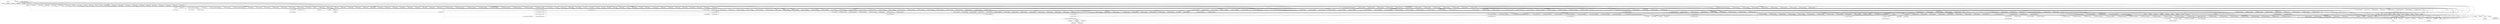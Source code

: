 digraph {
graph [overlap=false]
subgraph cluster_XSLoader {
	label="XSLoader";
	"XSLoader::load";
}
subgraph cluster_PerlIO {
	label="PerlIO";
	"PerlIO::get_layers";
}
subgraph cluster_Test_Stream_ArrayBase {
	label="Test::Stream::ArrayBase";
	"Test::Stream::ArrayBase::BEGIN@6";
	"Test::Stream::ArrayBase::apply_to";
	"Test::Stream::ArrayBase::import";
	"Test::Stream::ArrayBase::BEGIN@3";
	"Test::Stream::ArrayBase::CORE:subst";
	"Test::Stream::ArrayBase::BEGIN@29";
	"Test::Stream::ArrayBase::BEGIN@5";
	"Test::Stream::ArrayBase::BEGIN@7";
	"Test::Stream::ArrayBase::BEGIN@9";
	"Test::Stream::ArrayBase::new";
	"Test::Stream::ArrayBase::BEGIN@2";
}
subgraph cluster_B_CV {
	label="B::CV";
	"B::CV::GV";
	"B::CV::START";
	"B::CV::FILE";
}
subgraph cluster_Test_Stream_Exporter {
	label="Test::Stream::Exporter";
	"Test::Stream::Exporter::export";
	"Test::Stream::Exporter::CORE:subst";
	"Test::Stream::Exporter::BEGIN@17";
	"Test::Stream::Exporter::BEGIN@6";
	"Test::Stream::Exporter::import";
	"Test::Stream::Exporter::BEGIN@5";
	"Test::Stream::Exporter::export_meta";
	"Test::Stream::Exporter::__ANON__[lib/Test/Stream/Exporter.pm:39]";
	"Test::Stream::Exporter::BEGIN@2";
	"Test::Stream::Exporter::default_exports";
	"Test::Stream::Exporter::default_export";
	"Test::Stream::Exporter::export_to";
	"Test::Stream::Exporter::BEGIN@3";
	"Test::Stream::Exporter::exports";
	"Test::Stream::Exporter::cleanup";
	"Test::Stream::Exporter::BEGIN@72";
}
subgraph cluster_Test_More_DeepCheck {
	label="Test::More::DeepCheck";
	"Test::More::DeepCheck::BEGIN@5";
	"Test::More::DeepCheck::is_dne";
	"Test::More::DeepCheck::BEGIN@3";
	"Test::More::DeepCheck::BEGIN@2";
	"Test::More::DeepCheck::init";
}
subgraph cluster_Test_More_Tools {
	label="Test::More::Tools";
	"Test::More::Tools::_cmp_eval";
	"Test::More::Tools::BEGIN@5";
	"Test::More::Tools::BEGIN@12";
	"Test::More::Tools::__ANON__[lib/Test/More/Tools.pm:48]";
	"Test::More::Tools::BEGIN@11";
	"Test::More::Tools::CORE:match";
	"Test::More::Tools::BEGIN@3";
	"Test::More::Tools::BEGIN@2";
	"Test::More::Tools::BEGIN@7";
	"Test::More::Tools::CORE:subst";
	"Test::More::Tools::is_eq";
	"Test::More::Tools::CORE:regcomp";
	"Test::More::Tools::__ANON__[lib/Test/More/Tools.pm:148]";
	"Test::More::Tools::__ANON__[lib/Test/More/Tools.pm:147]";
	"Test::More::Tools::regex_check";
	"Test::More::Tools::cmp_check";
	"Test::More::Tools::BEGIN@145";
}
subgraph cluster_Test_Stream_Threads {
	label="Test::Stream::Threads";
	"Test::Stream::Threads::BEGIN@6";
	"Test::Stream::Threads::BEGIN@23";
	"Test::Stream::Threads::BEGIN@5";
	"Test::Stream::Threads::BEGIN@3";
	"Test::Stream::Threads::BEGIN@2";
}
subgraph cluster_B_COP {
	label="B::COP";
	"B::COP::line";
}
subgraph cluster_Test_Stream_ExitMagic {
	label="Test::Stream::ExitMagic";
	"Test::Stream::ExitMagic::BEGIN@2";
	"Test::Stream::ExitMagic::BEGIN@7";
	"Test::Stream::ExitMagic::do_magic";
	"Test::Stream::ExitMagic::be_helpful_magic";
	"Test::Stream::ExitMagic::init";
	"Test::Stream::ExitMagic::BEGIN@3";
}
subgraph cluster_Test_Stream_ArrayBase_Meta {
	label="Test::Stream::ArrayBase::Meta";
	"Test::Stream::ArrayBase::Meta::BEGIN@3";
	"Test::Stream::ArrayBase::Meta::__ANON__[lib/Test/Stream/ArrayBase/Meta.pm:78]";
	"Test::Stream::ArrayBase::Meta::new";
	"Test::Stream::ArrayBase::Meta::baseclass";
	"Test::Stream::ArrayBase::Meta::_GROW";
	"Test::Stream::ArrayBase::Meta::__ANON__[lib/Test/Stream/ArrayBase/Meta.pm:77]";
	"Test::Stream::ArrayBase::Meta::get";
	"Test::Stream::ArrayBase::Meta::BEGIN@5";
	"Test::Stream::ArrayBase::Meta::BEGIN@106";
	"Test::Stream::ArrayBase::Meta::subclass";
	"Test::Stream::ArrayBase::Meta::BEGIN@2";
	"Test::Stream::ArrayBase::Meta::add_accessors";
	"Test::Stream::ArrayBase::Meta::BEGIN@57";
	"Test::Stream::ArrayBase::Meta::fields";
}
subgraph cluster_Test_Stream_Util {
	label="Test::Stream::Util";
	"Test::Stream::Util::__ANON__[lib/Test/Stream/Util.pm:185]";
	"Test::Stream::Util::BEGIN@3";
	"Test::Stream::Util::BEGIN@7";
	"Test::Stream::Util::is_regex";
	"Test::Stream::Util::unoverload";
	"Test::Stream::Util::unoverload_str";
	"Test::Stream::Util::BEGIN@170";
	"Test::Stream::Util::BEGIN@6";
	"Test::Stream::Util::BEGIN@2";
	"Test::Stream::Util::_local_try";
	"Test::Stream::Util::BEGIN@81";
	"Test::Stream::Util::BEGIN@5";
	"Test::Stream::Util::_local_protect";
}
subgraph cluster_Test_Stream_Event_Finish {
	label="Test::Stream::Event::Finish";
	"Test::Stream::Event::Finish::BEGIN@5";
	"Test::Stream::Event::Finish::BEGIN@3";
	"Test::Stream::Event::Finish::BEGIN@2";
}
subgraph cluster_B_HV {
	label="B::HV";
	"B::HV::NAME";
}
subgraph cluster_Test_Builder {
	label="Test::Builder";
	"Test::Builder::ctx";
	"Test::Builder::todo_output";
	"Test::Builder::BEGIN@262";
	"Test::Builder::BEGIN@15";
	"Test::Builder::BEGIN@12";
	"Test::Builder::BEGIN@13";
	"Test::Builder::BEGIN@943";
	"Test::Builder::BEGIN@20";
	"Test::Builder::BEGIN@3";
	"Test::Builder::BEGIN@22";
	"Test::Builder::new";
	"Test::Builder::reset";
	"Test::Builder::create";
	"Test::Builder::BEGIN@4";
	"Test::Builder::BEGIN@14";
	"Test::Builder::_new_fh";
	"Test::Builder::BEGIN@18";
	"Test::Builder::BEGIN@11";
	"Test::Builder::failure_output";
	"Test::Builder::BEGIN@17";
	"Test::Builder::is_fh";
	"Test::Builder::BEGIN@261";
	"Test::Builder::output";
	"Test::Builder::BEGIN@5";
}
subgraph cluster_Test_Stream_IOSets {
	label="Test::Stream::IOSets";
	"Test::Stream::IOSets::CORE:match";
	"Test::Stream::IOSets::init_encoding";
	"Test::Stream::IOSets::BEGIN@2";
	"Test::Stream::IOSets::CORE:select";
	"Test::Stream::IOSets::__ANON__[lib/Test/Stream/IOSets.pm:76]";
	"Test::Stream::IOSets::_autoflush";
	"Test::Stream::IOSets::init_legacy";
	"Test::Stream::IOSets::BEGIN@5";
	"Test::Stream::IOSets::_copy_io_layers";
	"Test::Stream::IOSets::CORE:binmode";
	"Test::Stream::IOSets::new";
	"Test::Stream::IOSets::CORE:open";
	"Test::Stream::IOSets::BEGIN@3";
	"Test::Stream::IOSets::_apply_layers";
	"Test::Stream::IOSets::reset_legacy";
	"Test::Stream::IOSets::open_handles";
}
subgraph cluster_Test_Stream_Event_Note {
	label="Test::Stream::Event::Note";
	"Test::Stream::Event::Note::BEGIN@2";
	"Test::Stream::Event::Note::to_tap";
	"Test::Stream::Event::Note::init";
	"Test::Stream::Event::Note::CORE:match";
	"Test::Stream::Event::Note::CORE:subst";
	"Test::Stream::Event::Note::BEGIN@5";
	"Test::Stream::Event::Note::BEGIN@3";
	"Test::Stream::Event::Note::BEGIN@10";
}
subgraph cluster_overloading {
	label="overloading";
	"overloading::BEGIN@2";
	"overloading::unimport";
}
subgraph cluster_Test_Stream_Event {
	label="Test::Stream::Event";
	"Test::Stream::Event::BEGIN@6";
	"Test::Stream::Event::import";
	"Test::Stream::Event::BEGIN@3";
	"Test::Stream::Event::init";
	"Test::Stream::Event::BEGIN@8";
	"Test::Stream::Event::BEGIN@5";
	"Test::Stream::Event::encoding";
	"Test::Stream::Event::BEGIN@2";
}
subgraph cluster_re {
	label="re";
	"re::is_regexp";
}
subgraph cluster_Exporter {
	label="Exporter";
	"Exporter::CORE:subst";
	"Exporter::CORE:match";
	"Exporter::import";
}
subgraph cluster_vars {
	label="vars";
	"vars::BEGIN@7";
	"vars::BEGIN@3";
	"vars::import";
	"vars::CORE:match";
	"vars::BEGIN@8";
}
subgraph cluster_strict {
	label="strict";
	"strict::CORE:regcomp";
	"strict::import";
	"strict::unimport";
	"strict::bits";
	"strict::CORE:match";
}
subgraph cluster_Test_Stream_Event_Subtest {
	label="Test::Stream::Event::Subtest";
	"Test::Stream::Event::Subtest::init";
	"Test::Stream::Event::Subtest::to_tap";
	"Test::Stream::Event::Subtest::BEGIN@5";
	"Test::Stream::Event::Subtest::BEGIN@6";
	"Test::Stream::Event::Subtest::BEGIN@2";
	"Test::Stream::Event::Subtest::BEGIN@7";
	"Test::Stream::Event::Subtest::BEGIN@9";
	"Test::Stream::Event::Subtest::BEGIN@3";
}
subgraph cluster_Test_Stream_Event_Diag {
	label="Test::Stream::Event::Diag";
	"Test::Stream::Event::Diag::BEGIN@3";
	"Test::Stream::Event::Diag::BEGIN@2";
	"Test::Stream::Event::Diag::BEGIN@5";
	"Test::Stream::Event::Diag::BEGIN@12";
	"Test::Stream::Event::Diag::BEGIN@10";
	"Test::Stream::Event::Diag::BEGIN@11";
}
subgraph cluster_Test_More {
	label="Test::More";
	"Test::More::BEGIN@4";
	"Test::More::_skip";
	"Test::More::ok";
	"Test::More::done_testing";
	"Test::More::BEGIN@225";
	"Test::More::BEGIN@121";
	"Test::More::like";
	"Test::More::BEGIN@21";
	"Test::More::BEGIN@12";
	"Test::More::BEGIN@16";
	"Test::More::skip";
	"Test::More::BEGIN@23";
	"Test::More::BEGIN@53";
	"Test::More::BEGIN@11";
	"Test::More::is_deeply";
	"Test::More::CORE:match";
	"Test::More::import";
	"Test::More::BEGIN@5";
	"Test::More::BEGIN@15";
	"Test::More::BEGIN@260";
	"Test::More::BEGIN@13";
	"Test::More::BEGIN@19";
	"Test::More::is";
	"Test::More::BEGIN@18";
	"Test::More::BEGIN@10";
	"Test::More::BEGIN@3";
	"Test::More::import_extra";
}
subgraph cluster_Test_Stream_ExitMagic_Context {
	label="Test::Stream::ExitMagic::Context";
	"Test::Stream::ExitMagic::Context::BEGIN@3";
	"Test::Stream::ExitMagic::Context::init";
	"Test::Stream::ExitMagic::Context::snapshot";
	"Test::Stream::ExitMagic::Context::BEGIN@2";
	"Test::Stream::ExitMagic::Context::BEGIN@5";
}
subgraph cluster_Test_Stream_Event_Bail {
	label="Test::Stream::Event::Bail";
	"Test::Stream::Event::Bail::BEGIN@2";
	"Test::Stream::Event::Bail::BEGIN@3";
	"Test::Stream::Event::Bail::BEGIN@5";
}
subgraph cluster_Config {
	label="Config";
	"Config::BEGIN@9";
	"Config::import";
	"Config::BEGIN@10";
	"Config::FETCH";
	"Config::BEGIN@11";
	"Config::BEGIN@47";
	"Config::TIEHASH";
}
subgraph cluster_List_Util {
	label="List::Util";
	"List::Util::BEGIN@9";
	"List::Util::BEGIN@30";
}
subgraph cluster_Test_Stream_Event_Plan {
	label="Test::Stream::Event::Plan";
	"Test::Stream::Event::Plan::BEGIN@5";
	"Test::Stream::Event::Plan::to_tap";
	"Test::Stream::Event::Plan::BEGIN@2";
	"Test::Stream::Event::Plan::BEGIN@10";
	"Test::Stream::Event::Plan::BEGIN@3";
	"Test::Stream::Event::Plan::init";
}
subgraph cluster_warnings {
	label="warnings";
	"warnings::register_categories";
	"warnings::unimport";
	"warnings::CORE:match";
	"warnings::import";
	"warnings::_mkMask";
	"warnings::CORE:regcomp";
}
subgraph cluster_Test_Stream_Meta {
	label="Test::Stream::Meta";
	"Test::Stream::Meta::init_tester";
	"Test::Stream::Meta::BEGIN@6";
	"Test::Stream::Meta::BEGIN@3";
	"Test::Stream::Meta::BEGIN@2";
	"Test::Stream::Meta::BEGIN@14";
	"Test::Stream::Meta::is_tester";
	"Test::Stream::Meta::BEGIN@12";
	"Test::Stream::Meta::BEGIN@8";
	"Test::Stream::Meta::BEGIN@5";
}
subgraph cluster_warnings_register {
	label="warnings::register";
	"warnings::register::import";
}
subgraph cluster_UNIVERSAL {
	label="UNIVERSAL";
	"UNIVERSAL::VERSION";
	"UNIVERSAL::isa";
	"UNIVERSAL::can";
}
subgraph cluster_B_GV {
	label="B::GV";
	"B::GV::NAME";
	"B::GV::STASH";
}
subgraph cluster_version {
	label="version";
	"version::(bool";
	"version::(cmp";
}
subgraph cluster_B {
	label="B";
	"B::BEGIN@17";
	"B::BEGIN@254";
	"B::BEGIN@9";
	"B::svref_2object";
}
subgraph cluster_overload {
	label="overload";
	"overload::BEGIN@83";
	"overload::BEGIN@144";
	"overload::BEGIN@114";
}
subgraph cluster_Test_Stream_Carp {
	label="Test::Stream::Carp";
	"Test::Stream::Carp::BEGIN@3";
	"Test::Stream::Carp::BEGIN@2";
	"Test::Stream::Carp::BEGIN@5";
}
subgraph cluster_Test_Stream_PackageUtil {
	label="Test::Stream::PackageUtil";
	"Test::Stream::PackageUtil::BEGIN@46";
	"Test::Stream::PackageUtil::import";
	"Test::Stream::PackageUtil::package_purge_sym";
	"Test::Stream::PackageUtil::CORE:match";
	"Test::Stream::PackageUtil::package_sym";
	"Test::Stream::PackageUtil::BEGIN@47";
	"Test::Stream::PackageUtil::BEGIN@19";
	"Test::Stream::PackageUtil::BEGIN@61";
	"Test::Stream::PackageUtil::BEGIN@2";
	"Test::Stream::PackageUtil::BEGIN@3";
}
subgraph cluster_Scalar_Util {
	label="Scalar::Util";
	"Scalar::Util::weaken";
	"Scalar::Util::reftype";
	"Scalar::Util::blessed";
	"Scalar::Util::BEGIN@9";
}
subgraph cluster_Test_Stream_Block {
	label="Test::Stream::Block";
	"Test::Stream::Block::BEGIN@6";
	"Test::Stream::Block::BEGIN@2";
	"Test::Stream::Block::BEGIN@3";
	"Test::Stream::Block::deduce";
	"Test::Stream::Block::BEGIN@8";
	"Test::Stream::Block::BEGIN@5";
	"Test::Stream::Block::BEGIN@176";
	"Test::Stream::Block::run";
	"Test::Stream::Block::init";
}
subgraph cluster_Test_Stream_Subtest {
	label="Test::Stream::Subtest";
	"Test::Stream::Subtest::BEGIN@11";
	"Test::Stream::Subtest::__ANON__[lib/Test/Stream/Subtest.pm:52]";
	"Test::Stream::Subtest::BEGIN@9";
	"Test::Stream::Subtest::BEGIN@14";
	"Test::Stream::Subtest::subtest";
	"Test::Stream::Subtest::BEGIN@2";
	"Test::Stream::Subtest::BEGIN@3";
	"Test::Stream::Subtest::BEGIN@36";
	"Test::Stream::Subtest::BEGIN@12";
	"Test::Stream::Subtest::BEGIN@10";
	"Test::Stream::Subtest::BEGIN@5";
}
subgraph cluster_Test_Stream {
	label="Test::Stream";
	"Test::Stream::_process_event";
	"Test::Stream::BEGIN@10";
	"Test::Stream::END";
	"Test::Stream::shared";
	"Test::Stream::ended";
	"Test::Stream::plan";
	"Test::Stream::subtest_stop";
	"Test::Stream::BEGIN@47";
	"Test::Stream::BEGIN@12";
	"Test::Stream::BEGIN@13";
	"Test::Stream::BEGIN@628";
	"Test::Stream::BEGIN@9";
	"Test::Stream::_reset";
	"Test::Stream::init";
	"Test::Stream::before_import";
	"Test::Stream::BEGIN@659";
	"Test::Stream::BEGIN@8";
	"Test::Stream::BEGIN@15";
	"Test::Stream::_update_state";
	"Test::Stream::send";
	"Test::Stream::CORE:print";
	"Test::Stream::BEGIN@2";
	"Test::Stream::subtest_start";
	"Test::Stream::failed";
	"Test::Stream::BEGIN@11";
	"Test::Stream::_render_tap";
	"Test::Stream::BEGIN@3";
	"Test::Stream::CORE:subst";
	"Test::Stream::_finalize_event";
	"Test::Stream::count";
	"Test::Stream::done_testing";
}
subgraph cluster_main {
	label="main";
	"main::BEGIN@2";
	"main::RUNTIME";
	"main::NULL";
	"main::BEGIN@3";
	"main::run";
	"main::CORE:open";
	"main::BEGIN@1";
	"main::__ANON__[profiling/long-run.pl:20]";
	"main::CORE:qr";
	"main::CORE:print";
}
subgraph cluster_Test_Stream_Event_Ok {
	label="Test::Stream::Event::Ok";
	"Test::Stream::Event::Ok::BEGIN@5";
	"Test::Stream::Event::Ok::to_tap";
	"Test::Stream::Event::Ok::BEGIN@7";
	"Test::Stream::Event::Ok::CORE:match";
	"Test::Stream::Event::Ok::BEGIN@3";
	"Test::Stream::Event::Ok::BEGIN@2";
	"Test::Stream::Event::Ok::CORE:subst";
	"Test::Stream::Event::Ok::init";
	"Test::Stream::Event::Ok::BEGIN@9";
	"Test::Stream::Event::Ok::BEGIN@6";
	"Test::Stream::Event::Ok::BEGIN@133";
}
subgraph cluster_Test_More_DeepCheck_Strict {
	label="Test::More::DeepCheck::Strict";
	"Test::More::DeepCheck::Strict::BEGIN@8";
	"Test::More::DeepCheck::Strict::_deep_check";
	"Test::More::DeepCheck::Strict::_check_nonrefs";
	"Test::More::DeepCheck::Strict::BEGIN@10";
	"Test::More::DeepCheck::Strict::BEGIN@2";
	"Test::More::DeepCheck::Strict::BEGIN@63";
	"Test::More::DeepCheck::Strict::CORE:sort";
	"Test::More::DeepCheck::Strict::_check_hash";
	"Test::More::DeepCheck::Strict::BEGIN@5";
	"Test::More::DeepCheck::Strict::check";
	"Test::More::DeepCheck::Strict::_inner_check";
	"Test::More::DeepCheck::Strict::BEGIN@6";
	"Test::More::DeepCheck::Strict::BEGIN@7";
	"Test::More::DeepCheck::Strict::BEGIN@3";
}
subgraph cluster_Test_Stream_Context {
	label="Test::Stream::Context";
	"Test::Stream::Context::BEGIN@7";
	"Test::Stream::Context::set";
	"Test::Stream::Context::BEGIN@407";
	"Test::Stream::Context::BEGIN@433";
	"Test::Stream::Context::BEGIN@14";
	"Test::Stream::Context::_find_tester";
	"Test::Stream::Context::CORE:subst";
	"Test::Stream::Context::subname";
	"Test::Stream::Context::BEGIN@425";
	"Test::Stream::Context::subtest";
	"Test::Stream::Context::BEGIN@385";
	"Test::Stream::Context::subtest_start";
	"Test::Stream::Context::clear";
	"Test::Stream::Context::BEGIN@77";
	"Test::Stream::Context::_plan";
	"Test::Stream::Context::_find_context";
	"Test::Stream::Context::BEGIN@12";
	"Test::Stream::Context::inspect_todo";
	"Test::Stream::Context::done_testing";
	"Test::Stream::Context::BEGIN@5";
	"Test::Stream::Context::call";
	"Test::Stream::Context::_ok";
	"Test::Stream::Context::ok";
	"Test::Stream::Context::BEGIN@9";
	"Test::Stream::Context::BEGIN@3";
	"Test::Stream::Context::BEGIN@24";
	"Test::Stream::Context::subtest_stop";
	"Test::Stream::Context::BEGIN@78";
	"Test::Stream::Context::BEGIN@2";
	"Test::Stream::Context::_note";
	"Test::Stream::Context::BEGIN@11";
	"Test::Stream::Context::hide_todo";
	"Test::Stream::Context::context";
	"Test::Stream::Context::register_event";
	"Test::Stream::Context::BEGIN@406";
	"Test::Stream::Context::snapshot";
	"Test::Stream::Context::DESTROY";
	"Test::Stream::Context::BEGIN@426";
	"Test::Stream::Context::note";
	"Test::Stream::Context::CORE:match";
	"Test::Stream::Context::restore_todo";
	"Test::Stream::Context::BEGIN@10";
	"Test::Stream::Context::BEGIN@18";
	"Test::Stream::Context::finish";
}
subgraph cluster_Test_Stream_Toolset {
	label="Test::Stream::Toolset";
	"Test::Stream::Toolset::BEGIN@7";
	"Test::Stream::Toolset::BEGIN@5";
	"Test::Stream::Toolset::BEGIN@15";
	"Test::Stream::Toolset::__ANON__[lib/Test/Stream/Toolset.pm:58]";
	"Test::Stream::Toolset::BEGIN@11";
	"Test::Stream::Toolset::BEGIN@12";
	"Test::Stream::Toolset::BEGIN@3";
	"Test::Stream::Toolset::BEGIN@13";
	"Test::Stream::Toolset::BEGIN@14";
	"Test::Stream::Toolset::BEGIN@18";
	"Test::Stream::Toolset::BEGIN@10";
	"Test::Stream::Toolset::BEGIN@2";
	"Test::Stream::Toolset::BEGIN@6";
	"Test::Stream::Toolset::BEGIN@16";
}
subgraph cluster_Test_Stream_Exporter_Meta {
	label="Test::Stream::Exporter::Meta";
	"Test::Stream::Exporter::Meta::BEGIN@101";
	"Test::Stream::Exporter::Meta::add_bulk";
	"Test::Stream::Exporter::Meta::exports";
	"Test::Stream::Exporter::Meta::new";
	"Test::Stream::Exporter::Meta::BEGIN@100.1";
	"Test::Stream::Exporter::Meta::BEGIN@5";
	"Test::Stream::Exporter::Meta::BEGIN@3";
	"Test::Stream::Exporter::Meta::BEGIN@101.2";
	"Test::Stream::Exporter::Meta::get";
	"Test::Stream::Exporter::Meta::BEGIN@2";
	"Test::Stream::Exporter::Meta::BEGIN@89";
	"Test::Stream::Exporter::Meta::add_default_bulk";
	"Test::Stream::Exporter::Meta::BEGIN@100";
	"Test::Stream::Exporter::Meta::add";
	"Test::Stream::Exporter::Meta::default";
	"Test::Stream::Exporter::Meta::add_default";
}
"Test::Stream::Context::BEGIN@7" -> "Test::Stream::Carp::BEGIN@5";
"Test::Stream::Context::BEGIN@12" -> "Test::Stream::Meta::BEGIN@6";
"Test::Stream::done_testing" -> "Test::Stream::Context::_plan";
"Test::Stream::IOSets::open_handles" -> "Test::Stream::IOSets::CORE:open";
"Test::Stream::BEGIN@10" -> "Test::Stream::IOSets::BEGIN@5";
"Test::Stream::Subtest::BEGIN@14" -> "Test::Stream::Block::BEGIN@5";
"Config::BEGIN@11" -> "vars::BEGIN@3";
"Test::Stream::Subtest::subtest" -> "Test::Stream::Context::subtest";
"Test::Stream::Context::BEGIN@7" -> "Test::Stream::Carp::BEGIN@3";
"Test::More::BEGIN@12" -> "Test::Stream::Toolset::BEGIN@6";
"Test::Stream::Toolset::BEGIN@12" -> "Test::Stream::Event::Finish::BEGIN@5";
"Test::More::DeepCheck::Strict::_deep_check" -> "Test::More::DeepCheck::Strict::_inner_check";
"Test::Stream::ExitMagic::Context::BEGIN@3" -> "warnings::import";
"main::BEGIN@2" -> "warnings::import";
"Test::Stream::Block::BEGIN@3" -> "warnings::import";
"Test::Stream::ExitMagic::BEGIN@3" -> "warnings::import";
"Test::Stream::ArrayBase::Meta::BEGIN@3" -> "warnings::import";
"Test::Stream::Util::BEGIN@3" -> "warnings::import";
"Test::Stream::Toolset::BEGIN@3" -> "warnings::import";
"Test::Stream::Event::Ok::BEGIN@3" -> "warnings::import";
"Test::Stream::Event::Diag::BEGIN@3" -> "warnings::import";
"Test::Stream::Event::Finish::BEGIN@3" -> "warnings::import";
"Test::Stream::Context::BEGIN@3" -> "warnings::import";
"Test::Stream::Subtest::BEGIN@3" -> "warnings::import";
"Test::Stream::PackageUtil::BEGIN@3" -> "warnings::import";
"Test::Stream::Exporter::BEGIN@3" -> "warnings::import";
"Test::Stream::Event::Plan::BEGIN@3" -> "warnings::import";
"Test::Stream::Event::Bail::BEGIN@3" -> "warnings::import";
"Test::Stream::Carp::BEGIN@3" -> "warnings::import";
"Test::More::BEGIN@5" -> "warnings::import";
"Test::Stream::Exporter::Meta::BEGIN@3" -> "warnings::import";
"Config::BEGIN@10" -> "warnings::import";
"Test::Stream::Meta::BEGIN@3" -> "warnings::import";
"Test::Stream::IOSets::BEGIN@3" -> "warnings::import";
"Test::Stream::Event::Note::BEGIN@3" -> "warnings::import";
"Test::Stream::ArrayBase::BEGIN@3" -> "warnings::import";
"Test::More::DeepCheck::BEGIN@3" -> "warnings::import";
"Test::Stream::Event::BEGIN@3" -> "warnings::import";
"Test::Stream::BEGIN@3" -> "warnings::import";
"Test::Builder::BEGIN@5" -> "warnings::import";
"Test::Stream::Threads::BEGIN@3" -> "warnings::import";
"Test::More::Tools::BEGIN@3" -> "warnings::import";
"Test::Stream::Event::Subtest::BEGIN@3" -> "warnings::import";
"overloading::BEGIN@2" -> "warnings::import";
"Test::More::DeepCheck::Strict::BEGIN@3" -> "warnings::import";
"Test::Stream::Exporter::BEGIN@6" -> "Test::Stream::Exporter::Meta::BEGIN@2";
"Test::More::BEGIN@19" -> "Test::More::DeepCheck::Strict::BEGIN@8";
"main::run" -> "Test::More::skip";
"Test::Stream::_render_tap" -> "Test::Stream::Event::Ok::to_tap";
"Test::Stream::Event::Subtest::to_tap" -> "Test::Stream::Event::Ok::to_tap";
"Test::Stream::Carp::BEGIN@5" -> "Test::Stream::Exporter::BEGIN@5";
"Test::Stream::BEGIN@8" -> "Test::Stream::Context::BEGIN@406";
"warnings::register::import" -> "warnings::register_categories";
"Test::More::is_deeply" -> "Test::Stream::Context::DESTROY";
"Test::Stream::Toolset::__ANON__[lib/Test/Stream/Toolset.pm:58]" -> "Test::Stream::Context::DESTROY";
"Test::Stream::Subtest::subtest" -> "Test::Stream::Context::DESTROY";
"Test::Builder::output" -> "Test::Stream::Context::DESTROY";
"Test::More::like" -> "Test::Stream::Context::DESTROY";
"Test::Stream::_update_state" -> "Test::Stream::Context::DESTROY";
"Test::More::skip" -> "Test::Stream::Context::DESTROY";
"Test::Stream::Util::_local_try" -> "Test::Stream::Context::DESTROY";
"Test::Builder::failure_output" -> "Test::Stream::Context::DESTROY";
"Test::More::ok" -> "Test::Stream::Context::DESTROY";
"Test::More::is" -> "Test::Stream::Context::DESTROY";
"Test::More::done_testing" -> "Test::Stream::Context::DESTROY";
"Test::Stream::subtest_start" -> "Test::Stream::Context::DESTROY";
"Test::Builder::todo_output" -> "Test::Stream::Context::DESTROY";
"Test::More::_skip" -> "Test::More::CORE:match";
"Test::Stream::Context::context" -> "Test::Stream::Context::CORE:match";
"Test::Stream::IOSets::init_legacy" -> "Test::Stream::IOSets::open_handles";
"Test::Stream::Exporter::export_to" -> "Test::Stream::Exporter::Meta::exports";
"Test::Stream::Exporter::Meta::add_default_bulk" -> "Test::Stream::Exporter::Meta::exports";
"Test::Stream::Exporter::Meta::add_bulk" -> "Test::Stream::Exporter::Meta::exports";
"Test::Stream::Exporter::Meta::add" -> "Test::Stream::Exporter::Meta::exports";
"Test::Stream::Util::unoverload_str" -> "Test::Stream::Util::unoverload";
"Test::More::BEGIN@21" -> "Test::Builder::BEGIN@15";
"Test::More::BEGIN@19" -> "Test::More::DeepCheck::Strict::BEGIN@6";
"Test::Stream::ExitMagic::do_magic" -> "Test::Stream::Context::finish";
"Test::Stream::Exporter::exports" -> "Test::Stream::Exporter::Meta::add_bulk";
"Test::Stream::Exporter::Meta::new" -> "Test::Stream::Exporter::Meta::add_bulk";
"Test::Stream::Toolset::BEGIN@16" -> "Test::Stream::Event::Subtest::BEGIN@6";
"main::NULL" -> "main::BEGIN@3";
"main::NULL" -> "main::BEGIN@2";
"Test::Stream::Toolset::BEGIN@16" -> "Test::Stream::Event::Subtest::BEGIN@7";
"Test::More::DeepCheck::Strict::_check_hash" -> "Test::More::DeepCheck::Strict::CORE:sort";
"Test::Stream::Subtest::BEGIN@14" -> "Test::Stream::Block::BEGIN@3";
"Test::Stream::Threads::BEGIN@6" -> "Config::BEGIN@47";
"Test::Stream::Threads::BEGIN@6" -> "version::(bool";
"Test::More::BEGIN@12" -> "Test::Stream::Toolset::BEGIN@7";
"Test::More::BEGIN@12" -> "Test::Stream::Toolset::BEGIN@5";
"Test::More::BEGIN@12" -> "Test::Stream::Toolset::BEGIN@16";
"Test::Stream::Toolset::BEGIN@11" -> "Test::Stream::Event::Diag::BEGIN@11";
"main::BEGIN@1" -> "strict::CORE:regcomp";
"Test::Stream::Exporter::export_to" -> "Test::Stream::Exporter::Meta::default";
"Test::More::BEGIN@53" -> "warnings::unimport";
"Test::Stream::Context::BEGIN@24" -> "warnings::unimport";
"Test::Stream::Context::BEGIN@407" -> "warnings::unimport";
"Test::Stream::Context::BEGIN@78" -> "warnings::unimport";
"Test::Stream::Event::Ok::BEGIN@133" -> "warnings::unimport";
"Test::Stream::PackageUtil::BEGIN@46" -> "warnings::unimport";
"Test::More::BEGIN@225" -> "warnings::unimport";
"Test::More::BEGIN@121" -> "warnings::unimport";
"Test::Stream::Context::BEGIN@433" -> "warnings::unimport";
"Test::Stream::BEGIN@628" -> "warnings::unimport";
"Test::More::DeepCheck::Strict::BEGIN@63" -> "warnings::unimport";
"Test::Stream::BEGIN@659" -> "warnings::unimport";
"Test::Stream::Subtest::BEGIN@36" -> "warnings::unimport";
"Test::More::BEGIN@260" -> "warnings::unimport";
"Test::Stream::Exporter::Meta::BEGIN@100.1" -> "warnings::unimport";
"Test::Stream::Util::BEGIN@170" -> "warnings::unimport";
"Test::Builder::BEGIN@943" -> "warnings::unimport";
"Test::Stream::Context::BEGIN@426" -> "warnings::unimport";
"Test::Stream::Exporter::Meta::BEGIN@101.2" -> "warnings::unimport";
"Test::More::Tools::BEGIN@145" -> "warnings::unimport";
"Test::Builder::BEGIN@262" -> "warnings::unimport";
"Test::Stream::Context::BEGIN@10" -> "Test::Stream::Event::BEGIN@5";
"Test::Stream::Util::__ANON__[lib/Test/Stream/Util.pm:185]" -> "overload::BEGIN@114";
"Test::More::is" -> "Test::Stream::Context::ok";
"Test::More::_skip" -> "Test::Stream::Context::ok";
"Test::More::is_deeply" -> "Test::Stream::Context::ok";
"Test::More::ok" -> "Test::Stream::Context::ok";
"Test::More::like" -> "Test::Stream::Context::ok";
"Test::Stream::_render_tap" -> "Test::Stream::Event::Plan::to_tap";
"Test::Stream::Toolset::BEGIN@12" -> "Test::Stream::Event::Finish::BEGIN@3";
"Test::More::BEGIN@19" -> "Test::More::DeepCheck::Strict::BEGIN@10";
"main::RUNTIME" -> "Test::Builder::output";
"Test::Stream::Context::context" -> "Scalar::Util::weaken";
"Test::Stream::Context::set" -> "Scalar::Util::weaken";
"Test::Stream::ArrayBase::new" -> "Test::Stream::Block::init";
"B::BEGIN@17" -> "XSLoader::load";
"Test::Stream::Context::BEGIN@5" -> "XSLoader::load";
"Test::Builder::failure_output" -> "Test::Builder::ctx";
"Test::Builder::todo_output" -> "Test::Builder::ctx";
"Test::Builder::output" -> "Test::Builder::ctx";
"Test::Stream::Event::Ok::to_tap" -> "Test::Stream::Event::Ok::CORE:subst";
"Test::More::BEGIN@21" -> "Test::Builder::BEGIN@262";
"Test::More::BEGIN@10" -> "Test::Stream::BEGIN@10";
"Test::Stream::Context::BEGIN@11" -> "Test::Stream::Util::BEGIN@170";
"Test::Stream::IOSets::__ANON__[lib/Test/Stream/IOSets.pm:76]" -> "Test::Stream::IOSets::_apply_layers";
"Test::Stream::Context::hide_todo" -> "Test::Stream::Context::inspect_todo";
"Test::Stream::Context::restore_todo" -> "Test::Stream::Context::inspect_todo";
"Test::Stream::Exporter::Meta::BEGIN@5" -> "Test::Stream::PackageUtil::import";
"Test::Stream::Meta::BEGIN@12" -> "Test::Stream::PackageUtil::import";
"Test::Stream::Exporter::BEGIN@5" -> "Test::Stream::PackageUtil::import";
"Test::Stream::Context::BEGIN@12" -> "Test::Stream::Meta::BEGIN@3";
"Test::Stream::send" -> "Test::Stream::_update_state";
"Test::Stream::ArrayBase::Meta::subclass" -> "Test::Stream::ArrayBase::Meta::fields";
"Test::Stream::BEGIN@8" -> "Test::Stream::Exporter::exports";
"Test::More::BEGIN@10" -> "Test::Stream::Exporter::exports";
"Test::Stream::Context::BEGIN@11" -> "Test::Stream::Exporter::exports";
"Test::Stream::Carp::BEGIN@5" -> "Test::Stream::Exporter::exports";
"Test::More::BEGIN@19" -> "Test::More::DeepCheck::Strict::BEGIN@63";
"Test::Stream::Toolset::BEGIN@13" -> "Test::Stream::Event::Note::BEGIN@10";
"Test::Stream::Context::register_event" -> "Test::Stream::Context::CORE:subst";
"Test::More::BEGIN@21" -> "Test::Builder::BEGIN@18";
"Test::Stream::Toolset::BEGIN@14" -> "Test::Stream::Event::Ok::BEGIN@133";
"Test::Stream::ArrayBase::apply_to" -> "Test::Stream::ArrayBase::Meta::get";
"Test::Stream::ArrayBase::Meta::subclass" -> "Test::Stream::ArrayBase::Meta::get";
"Test::Stream::Context::BEGIN@9" -> "Test::Stream::Threads::BEGIN@6";
"Test::Stream::Event::BEGIN@8" -> "Test::Stream::ArrayBase::BEGIN@5";
"Test::Stream::Toolset::BEGIN@15" -> "Test::Stream::Event::Plan::BEGIN@10";
"Test::Stream::Context::BEGIN@11" -> "Test::Stream::Util::BEGIN@2";
"Test::More::BEGIN@18" -> "Test::More::Tools::BEGIN@11";
"Test::More::BEGIN@18" -> "Test::More::Tools::BEGIN@5";
"Test::Stream::Exporter::export_meta" -> "Test::Stream::Exporter::Meta::get";
"Test::Stream::ArrayBase::Meta::subclass" -> "Test::Stream::Exporter::Meta::get";
"Test::Stream::ArrayBase::Meta::add_accessors" -> "Test::Stream::Exporter::Meta::get";
"Exporter::import" -> "Exporter::CORE:subst";
"Test::More::BEGIN@10" -> "Test::Stream::BEGIN@3";
"Test::Stream::done_testing" -> "Test::Stream::Context::snapshot";
"Test::Stream::Context::_ok" -> "Test::Stream::Context::snapshot";
"Test::Stream::Context::subtest" -> "Test::Stream::Context::snapshot";
"Test::Stream::_update_state" -> "Test::Stream::Context::snapshot";
"Test::Stream::Subtest::__ANON__[lib/Test/Stream/Subtest.pm:52]" -> "Test::Stream::Context::snapshot";
"Test::Stream::Context::_plan" -> "Test::Stream::Context::snapshot";
"Test::Stream::Context::finish" -> "Test::Stream::Context::snapshot";
"Test::Stream::Context::_note" -> "Test::Stream::Context::snapshot";
"Test::Stream::Event::import" -> "Test::Stream::Context::register_event";
"Test::Stream::ArrayBase::BEGIN@5" -> "Test::Stream::ArrayBase::Meta::BEGIN@3";
"Test::More::BEGIN@21" -> "Test::Builder::BEGIN@13";
"Test::Stream::Util::_local_try" -> "Test::More::Tools::__ANON__[lib/Test/More/Tools.pm:148]";
"Test::Stream::Context::context" -> "Test::Stream::shared";
"Test::Builder::reset" -> "Test::Stream::shared";
"Test::Builder::BEGIN@22" -> "Test::Stream::shared";
"Test::More::BEGIN@10" -> "Test::Stream::BEGIN@15";
"Test::Stream::BEGIN@8" -> "Test::Stream::Context::BEGIN@11";
"Test::Stream::Context::_plan" -> "Test::Stream::send";
"Test::Stream::Context::_note" -> "Test::Stream::send";
"Test::Stream::Context::finish" -> "Test::Stream::send";
"Test::Stream::Context::_ok" -> "Test::Stream::send";
"Test::Stream::Context::subtest" -> "Test::Stream::send";
"Test::Stream::Util::__ANON__[lib/Test/Stream/Util.pm:185]" -> "overload::BEGIN@83";
"Test::Stream::Block::deduce" -> "B::CV::START";
"Test::Builder::output" -> "Test::Builder::_new_fh";
"Test::Builder::todo_output" -> "Test::Builder::_new_fh";
"Test::Builder::failure_output" -> "Test::Builder::_new_fh";
"Test::Builder::BEGIN@11" -> "UNIVERSAL::VERSION";
"Test::More::BEGIN@10" -> "UNIVERSAL::VERSION";
"Test::Stream::IOSets::__ANON__[lib/Test/Stream/IOSets.pm:76]" -> "PerlIO::get_layers";
"Test::More::BEGIN@12" -> "Test::Stream::Toolset::BEGIN@2";
"main::BEGIN@3" -> "Test::More::BEGIN@225";
"Test::More::BEGIN@10" -> "Test::Stream::BEGIN@2";
"Test::Stream::BEGIN@8" -> "Test::Stream::Context::BEGIN@2";
"Test::Stream::ArrayBase::apply_to" -> "Test::Stream::ArrayBase::Meta::baseclass";
"Test::Stream::Block::deduce" -> "B::BEGIN@9";
"Test::Stream::Context::BEGIN@9" -> "Test::Stream::Threads::BEGIN@2";
"Test::More::DeepCheck::Strict::_check_hash" -> "Test::More::DeepCheck::Strict::_deep_check";
"Test::More::DeepCheck::Strict::check" -> "Test::More::DeepCheck::Strict::_deep_check";
"Test::More::BEGIN@13" -> "Test::Stream::Subtest::BEGIN@3";
"Test::Stream::Threads::BEGIN@6" -> "Config::TIEHASH";
"Test::Stream::Event::BEGIN@8" -> "Test::Stream::ArrayBase::BEGIN@6";
"Test::Stream::Subtest::__ANON__[lib/Test/Stream/Subtest.pm:52]" -> "Test::Stream::plan";
"Test::Stream::ExitMagic::do_magic" -> "Test::Stream::plan";
"Test::More::_skip" -> "Test::Stream::plan";
"Test::More::BEGIN@10" -> "Test::Stream::BEGIN@13";
"Test::Builder::new" -> "Test::Builder::create";
"Test::Stream::Carp::BEGIN@5" -> "Test::Stream::Exporter::BEGIN@3";
"Test::Stream::Subtest::BEGIN@14" -> "Test::Stream::Block::BEGIN@8";
"Test::Stream::Subtest::subtest" -> "Test::Stream::Context::subtest_start";
"Test::Stream::BEGIN@8" -> "Test::Stream::Context::BEGIN@385";
"Test::Stream::Context::BEGIN@11" -> "Test::Stream::Util::BEGIN@5";
"Test::Stream::Block::deduce" -> "B::BEGIN@254";
"Test::More::BEGIN@19" -> "Test::More::DeepCheck::Strict::BEGIN@3";
"Test::Stream::ArrayBase::apply_to" -> "Test::Stream::Exporter::export_to";
"Test::Stream::Exporter::import" -> "Test::Stream::Exporter::export_to";
"Test::More::import" -> "Test::Stream::Exporter::export_to";
"Test::Stream::Exporter::__ANON__[lib/Test/Stream/Exporter.pm:39]" -> "Test::Stream::Exporter::export_to";
"Test::Stream::Event::import" -> "Test::Stream::Exporter::export_to";
"Test::Stream::Toolset::BEGIN@16" -> "Test::Stream::Event::Subtest::BEGIN@3";
"Test::More::Tools::cmp_check" -> "Test::Stream::Context::subname";
"Test::Stream::Carp::BEGIN@5" -> "Test::Stream::Exporter::BEGIN@2";
"Test::Stream::Util::is_regex" -> "re::is_regexp";
"Test::Stream::IOSets::_apply_layers" -> "Test::Stream::IOSets::CORE:match";
"Test::Stream::Toolset::BEGIN@11" -> "Test::Stream::Event::Diag::BEGIN@12";
"Test::Stream::_render_tap" -> "Test::Stream::Event::encoding";
"Test::Stream::BEGIN@8" -> "Test::Stream::Context::BEGIN@407";
"Test::Builder::_new_fh" -> "Test::Builder::is_fh";
"Test::Stream::shared" -> "Test::Stream::ExitMagic::Context::BEGIN@2";
"Test::Stream::Context::BEGIN@18" -> "Test::Stream::Exporter::import";
"Test::Stream::Carp::BEGIN@5" -> "Test::Stream::Exporter::import";
"Test::Stream::Toolset::BEGIN@18" -> "Test::Stream::Exporter::import";
"Test::More::Tools::BEGIN@7" -> "Test::Stream::Exporter::import";
"Test::Stream::BEGIN@47" -> "Test::Stream::Exporter::import";
"Test::Stream::Meta::BEGIN@14" -> "Test::Stream::Exporter::import";
"Test::More::BEGIN@23" -> "Test::Stream::Exporter::import";
"Test::Stream::Util::BEGIN@6" -> "Test::Stream::Exporter::import";
"Test::Stream::Subtest::BEGIN@5" -> "Test::Stream::Exporter::import";
"Test::Stream::Threads::BEGIN@23" -> "Test::Stream::Exporter::import";
"Test::Stream::Context::BEGIN@10" -> "Test::Stream::Event::BEGIN@6";
"overload::BEGIN@83" -> "overloading::unimport";
"overload::BEGIN@114" -> "overloading::unimport";
"main::BEGIN@3" -> "Test::More::BEGIN@260";
"Test::Stream::Context::subtest_stop" -> "Test::Stream::Context::restore_todo";
"Test::More::BEGIN@12" -> "Test::Stream::Toolset::BEGIN@18";
"Test::Stream::BEGIN@8" -> "Test::Stream::Context::BEGIN@18";
"Test::Stream::Toolset::BEGIN@11" -> "Test::Stream::Event::Diag::BEGIN@10";
"main::BEGIN@3" -> "Test::More::BEGIN@18";
"Test::Stream::Context::BEGIN@11" -> "Test::Stream::Util::BEGIN@81";
"Test::More::BEGIN@10" -> "Test::Stream::BEGIN@628";
"Test::Stream::Block::deduce" -> "B::GV::STASH";
"Test::Stream::IOSets::_apply_layers" -> "Test::Stream::IOSets::CORE:binmode";
"Test::Stream::Subtest::BEGIN@14" -> "Test::Stream::Block::BEGIN@2";
"Test::Stream::Context::subtest_start" -> "Test::Stream::Context::hide_todo";
"Test::More::BEGIN@12" -> "Test::Stream::Toolset::BEGIN@14";
"Test::Stream::BEGIN@8" -> "Test::Stream::Context::BEGIN@78";
"Test::More::BEGIN@18" -> "Test::More::Tools::BEGIN@2";
"Test::Stream::Toolset::BEGIN@16" -> "Test::Stream::Event::Subtest::BEGIN@9";
"Test::More::BEGIN@19" -> "Test::More::DeepCheck::Strict::BEGIN@7";
"main::BEGIN@3" -> "Test::More::BEGIN@21";
"Test::Stream::Event::Note::to_tap" -> "Test::Stream::Event::Note::CORE:subst";
"main::BEGIN@3" -> "Test::More::BEGIN@12";
"Test::Stream::Context::BEGIN@10" -> "Test::Stream::Event::BEGIN@2";
"Test::Stream::BEGIN@10" -> "Test::Stream::IOSets::BEGIN@2";
"Test::Stream::_process_event" -> "Test::Stream::_render_tap";
"Test::Stream::send" -> "Test::Stream::_render_tap";
"Test::More::Tools::__ANON__[lib/Test/More/Tools.pm:48]" -> "Test::More::Tools::_cmp_eval";
"Test::Stream::ArrayBase::apply_to" -> "Test::Stream::ArrayBase::Meta::new";
"Test::More::DeepCheck::Strict::_deep_check" -> "Test::More::DeepCheck::is_dne";
"Test::More::is_deeply" -> "Test::More::DeepCheck::Strict::check";
"Test::Stream::Context::finish" -> "Test::Stream::ExitMagic::Context::snapshot";
"Test::Stream::_update_state" -> "Test::Stream::ExitMagic::Context::snapshot";
"main::BEGIN@3" -> "Test::More::BEGIN@5";
"Test::Stream::Toolset::BEGIN@13" -> "Test::Stream::Event::Note::BEGIN@3";
"Test::More::Tools::__ANON__[lib/Test/More/Tools.pm:147]" -> "Test::More::Tools::CORE:regcomp";
"Test::Stream::Context::_ok" -> "Test::Stream::ArrayBase::new";
"Test::Stream::Context::subtest" -> "Test::Stream::ArrayBase::new";
"Test::Stream::ExitMagic::do_magic" -> "Test::Stream::ArrayBase::new";
"Test::Stream::Subtest::subtest" -> "Test::Stream::ArrayBase::new";
"Test::More::DeepCheck::Strict::check" -> "Test::Stream::ArrayBase::new";
"Test::Stream::Subtest::__ANON__[lib/Test/Stream/Subtest.pm:52]" -> "Test::Stream::ArrayBase::new";
"Test::Stream::Context::_plan" -> "Test::Stream::ArrayBase::new";
"Test::Stream::shared" -> "Test::Stream::ArrayBase::new";
"Test::Stream::Context::_note" -> "Test::Stream::ArrayBase::new";
"Test::Stream::Context::finish" -> "Test::Stream::ArrayBase::new";
"Test::Stream::shared" -> "Test::Stream::ExitMagic::Context::BEGIN@5";
"Test::Stream::Util::__ANON__[lib/Test/Stream/Util.pm:185]" -> "overload::BEGIN@144";
"Test::Builder::create" -> "Test::Builder::reset";
"Test::Stream::Util::unoverload" -> "Scalar::Util::blessed";
"Test::Stream::Context::snapshot" -> "Scalar::Util::blessed";
"Test::Stream::init" -> "Test::Stream::IOSets::new";
"Test::Stream::Context::BEGIN@12" -> "Test::Stream::Meta::BEGIN@5";
"Test::Stream::Toolset::BEGIN@10" -> "Test::Stream::Event::Bail::BEGIN@5";
"Test::More::BEGIN@21" -> "Test::Builder::BEGIN@11";
"Test::Stream::Context::subtest_start" -> "Test::Stream::subtest_start";
"Test::Stream::Threads::BEGIN@5" -> "Config::FETCH";
"Test::More::BEGIN@12" -> "Test::Stream::Toolset::BEGIN@11";
"Test::Stream::Exporter::export_to" -> "Test::Stream::Exporter::CORE:subst";
"Test::Stream::Subtest::__ANON__[lib/Test/Stream/Subtest.pm:52]" -> "Test::Stream::Context::set";
"Test::Stream::Context::subtest_stop" -> "Test::Stream::Context::set";
"Test::More::BEGIN@21" -> "Test::Builder::BEGIN@17";
"Test::More::BEGIN@12" -> "Test::Stream::Exporter::export";
"Test::Stream::Context::BEGIN@7" -> "Test::Stream::Exporter::export";
"Test::Stream::Context::done_testing" -> "Test::Stream::done_testing";
"Test::Stream::Toolset::BEGIN@14" -> "Test::Stream::Event::Ok::BEGIN@5";
"Test::More::BEGIN@13" -> "Test::Stream::Subtest::BEGIN@5";
"Test::Stream::Context::BEGIN@11" -> "Test::Stream::Util::BEGIN@6";
"Test::Stream::Exporter::BEGIN@5" -> "Test::Stream::PackageUtil::BEGIN@47";
"main::RUNTIME" -> "Test::Stream::Subtest::subtest";
"main::BEGIN@3" -> "Test::More::BEGIN@11";
"Test::Stream::Block::deduce" -> "B::CV::GV";
"Test::Stream::_render_tap" -> "Test::Stream::Event::Note::to_tap";
"Test::Stream::Context::BEGIN@12" -> "Test::Stream::Meta::BEGIN@14";
"Test::Stream::shared" -> "Test::Stream::ExitMagic::BEGIN@3";
"Test::More::BEGIN@10" -> "Test::Stream::BEGIN@12";
"Test::Stream::_finalize_event" -> "Test::Stream::ArrayBase::Meta::__ANON__[lib/Test/Stream/ArrayBase/Meta.pm:77]";
"Test::Stream::ExitMagic::do_magic" -> "Test::Stream::ArrayBase::Meta::__ANON__[lib/Test/Stream/ArrayBase/Meta.pm:77]";
"Test::Builder::failure_output" -> "Test::Stream::ArrayBase::Meta::__ANON__[lib/Test/Stream/ArrayBase/Meta.pm:77]";
"Test::Stream::Event::Ok::to_tap" -> "Test::Stream::ArrayBase::Meta::__ANON__[lib/Test/Stream/ArrayBase/Meta.pm:77]";
"Test::Stream::Context::_ok" -> "Test::Stream::ArrayBase::Meta::__ANON__[lib/Test/Stream/ArrayBase/Meta.pm:77]";
"Test::Stream::Event::encoding" -> "Test::Stream::ArrayBase::Meta::__ANON__[lib/Test/Stream/ArrayBase/Meta.pm:77]";
"Test::Stream::Subtest::subtest" -> "Test::Stream::ArrayBase::Meta::__ANON__[lib/Test/Stream/ArrayBase/Meta.pm:77]";
"Test::Stream::_render_tap" -> "Test::Stream::ArrayBase::Meta::__ANON__[lib/Test/Stream/ArrayBase/Meta.pm:77]";
"Test::Builder::output" -> "Test::Stream::ArrayBase::Meta::__ANON__[lib/Test/Stream/ArrayBase/Meta.pm:77]";
"Test::Stream::ExitMagic::be_helpful_magic" -> "Test::Stream::ArrayBase::Meta::__ANON__[lib/Test/Stream/ArrayBase/Meta.pm:77]";
"Test::Stream::Event::Ok::init" -> "Test::Stream::ArrayBase::Meta::__ANON__[lib/Test/Stream/ArrayBase/Meta.pm:77]";
"Test::Stream::Context::subtest_stop" -> "Test::Stream::ArrayBase::Meta::__ANON__[lib/Test/Stream/ArrayBase/Meta.pm:77]";
"Test::More::_skip" -> "Test::Stream::ArrayBase::Meta::__ANON__[lib/Test/Stream/ArrayBase/Meta.pm:77]";
"Test::Stream::Context::_note" -> "Test::Stream::ArrayBase::Meta::__ANON__[lib/Test/Stream/ArrayBase/Meta.pm:77]";
"Test::Stream::subtest_start" -> "Test::Stream::ArrayBase::Meta::__ANON__[lib/Test/Stream/ArrayBase/Meta.pm:77]";
"Test::Stream::_update_state" -> "Test::Stream::ArrayBase::Meta::__ANON__[lib/Test/Stream/ArrayBase/Meta.pm:77]";
"Test::Stream::Context::subtest" -> "Test::Stream::ArrayBase::Meta::__ANON__[lib/Test/Stream/ArrayBase/Meta.pm:77]";
"Test::Builder::reset" -> "Test::Stream::ArrayBase::Meta::__ANON__[lib/Test/Stream/ArrayBase/Meta.pm:77]";
"Test::Stream::_reset" -> "Test::Stream::ArrayBase::Meta::__ANON__[lib/Test/Stream/ArrayBase/Meta.pm:77]";
"Test::Stream::Context::subtest_start" -> "Test::Stream::ArrayBase::Meta::__ANON__[lib/Test/Stream/ArrayBase/Meta.pm:77]";
"Test::Stream::Context::context" -> "Test::Stream::ArrayBase::Meta::__ANON__[lib/Test/Stream/ArrayBase/Meta.pm:77]";
"Test::Builder::todo_output" -> "Test::Stream::ArrayBase::Meta::__ANON__[lib/Test/Stream/ArrayBase/Meta.pm:77]";
"Test::Stream::Subtest::__ANON__[lib/Test/Stream/Subtest.pm:52]" -> "Test::Stream::ArrayBase::Meta::__ANON__[lib/Test/Stream/ArrayBase/Meta.pm:77]";
"Test::Stream::Context::finish" -> "Test::Stream::ArrayBase::Meta::__ANON__[lib/Test/Stream/ArrayBase/Meta.pm:77]";
"Test::Stream::Context::done_testing" -> "Test::Stream::ArrayBase::Meta::__ANON__[lib/Test/Stream/ArrayBase/Meta.pm:77]";
"Test::Stream::END" -> "Test::Stream::ArrayBase::Meta::__ANON__[lib/Test/Stream/ArrayBase/Meta.pm:77]";
"Test::Stream::Context::_plan" -> "Test::Stream::ArrayBase::Meta::__ANON__[lib/Test/Stream/ArrayBase/Meta.pm:77]";
"Test::More::BEGIN@12" -> "Test::Stream::Toolset::BEGIN@13";
"Test::Stream::Util::_local_protect" -> "Test::More::Tools::__ANON__[lib/Test/More/Tools.pm:147]";
"main::RUNTIME" -> "Test::Stream::END";
"Test::More::BEGIN@12" -> "Test::Stream::Toolset::BEGIN@3";
"Test::More::BEGIN@10" -> "Test::Stream::BEGIN@8";
"Test::More::BEGIN@21" -> "Test::Builder::BEGIN@22";
"Test::Stream::ArrayBase::new" -> "Test::Stream::Event::Plan::init";
"Test::Stream::shared" -> "Test::Stream::ExitMagic::Context::BEGIN@3";
"Test::Stream::Block::init" -> "Test::Stream::Block::deduce";
"Test::More::BEGIN@21" -> "Test::Builder::BEGIN@4";
"Test::Stream::IOSets::init_legacy" -> "Test::Stream::IOSets::_copy_io_layers";
"Test::Stream::Context::BEGIN@12" -> "Test::Stream::Meta::BEGIN@2";
"Test::Stream::Context::BEGIN@11" -> "Test::Stream::Util::BEGIN@7";
"Test::Builder::BEGIN@22" -> "Test::Stream::Meta::is_tester";
"Test::Stream::Context::hide_todo" -> "Test::Stream::Meta::is_tester";
"Test::Stream::Context::inspect_todo" -> "Test::Stream::Meta::is_tester";
"Test::Stream::Context::context" -> "Test::Stream::Meta::is_tester";
"Test::Stream::Context::_find_tester" -> "Test::Stream::Meta::is_tester";
"Test::Stream::Context::restore_todo" -> "Test::Stream::Meta::is_tester";
"Test::Stream::IOSets::init_legacy" -> "Test::Stream::IOSets::_autoflush";
"Test::Stream::IOSets::open_handles" -> "Test::Stream::IOSets::_autoflush";
"Test::Stream::Exporter::Meta::add_default_bulk" -> "Test::Stream::PackageUtil::package_sym";
"Test::Stream::Exporter::Meta::add" -> "Test::Stream::PackageUtil::package_sym";
"Test::Stream::Exporter::Meta::add_bulk" -> "Test::Stream::PackageUtil::package_sym";
"Test::Stream::ArrayBase::Meta::subclass" -> "Test::Stream::Exporter::Meta::add";
"Test::Stream::Exporter::Meta::add_default" -> "Test::Stream::Exporter::Meta::add";
"Test::Stream::Exporter::export" -> "Test::Stream::Exporter::Meta::add";
"Test::Stream::Subtest::subtest" -> "Test::Stream::Context::subtest_stop";
"Test::Stream::Block::deduce" -> "B::svref_2object";
"Test::More::DeepCheck::Strict::check" -> "Test::Stream::Util::unoverload_str";
"Test::Stream::Event::Ok::to_tap" -> "Test::Stream::Util::unoverload_str";
"Test::More::DeepCheck::Strict::_deep_check" -> "Test::Stream::Util::unoverload_str";
"main::BEGIN@3" -> "Test::More::BEGIN@4";
"Test::Stream::Carp::BEGIN@5" -> "Test::Stream::Exporter::BEGIN@6";
"Test::Stream::Exporter::BEGIN@5" -> "Test::Stream::PackageUtil::BEGIN@61";
"Test::Stream::Subtest::__ANON__[lib/Test/Stream/Subtest.pm:52]" -> "Test::Stream::ExitMagic::do_magic";
"Test::Stream::END" -> "Test::Stream::ExitMagic::do_magic";
"Test::Stream::_render_tap" -> "Test::Stream::Event::Subtest::to_tap";
"Test::Stream::BEGIN@8" -> "Test::Stream::Context::BEGIN@5";
"Test::Stream::Threads::BEGIN@6" -> "Config::BEGIN@9";
"Test::Stream::Event::Ok::init" -> "Test::Stream::Event::Ok::CORE:match";
"Test::Stream::Context::BEGIN@9" -> "Test::Stream::Threads::BEGIN@23";
"Test::Stream::BEGIN@8" -> "Test::Stream::Context::BEGIN@9";
"Test::Stream::Block::deduce" -> "B::HV::NAME";
"Test::Stream::ArrayBase::new" -> "Test::Stream::Event::Note::init";
"main::RUNTIME" -> "Test::Builder::todo_output";
"Test::Stream::Event::BEGIN@8" -> "Test::Stream::ArrayBase::BEGIN@2";
"Test::More::BEGIN@13" -> "Test::Stream::Subtest::BEGIN@14";
"Test::More::BEGIN@13" -> "Test::Stream::Subtest::BEGIN@9";
"Test::Stream::Exporter::BEGIN@6" -> "Test::Stream::Exporter::Meta::BEGIN@3";
"Test::More::like" -> "Test::More::Tools::regex_check";
"Test::Stream::Context::context" -> "Test::Stream::Context::_find_context";
"Test::Stream::BEGIN@10" -> "Test::Stream::IOSets::BEGIN@3";
"Test::Stream::Subtest::__ANON__[lib/Test/Stream/Subtest.pm:52]" -> "Test::Stream::Context::done_testing";
"Test::More::done_testing" -> "Test::Stream::Context::done_testing";
"Test::Stream::Toolset::BEGIN@15" -> "Test::Stream::Event::Plan::BEGIN@3";
"Test::Stream::Context::BEGIN@5" -> "List::Util::BEGIN@30";
"Test::Stream::ArrayBase::BEGIN@5" -> "Test::Stream::ArrayBase::Meta::BEGIN@5";
"Test::Stream::Exporter::BEGIN@5" -> "Test::Stream::PackageUtil::BEGIN@3";
"Test::Stream::Toolset::BEGIN@14" -> "Test::Stream::Event::Ok::BEGIN@7";
"Test::Stream::Toolset::BEGIN@11" -> "Test::Stream::Event::Diag::BEGIN@2";
"Test::Stream::ArrayBase::new" -> "Test::Stream::init";
"Test::Stream::Exporter::__ANON__[lib/Test/Stream/Exporter.pm:39]" -> "Test::Stream::before_import";
"Test::Stream::Block::run" -> "main::__ANON__[profiling/long-run.pl:20]";
"Test::Stream::Context::register_event" -> "UNIVERSAL::can";
"Test::More::import" -> "UNIVERSAL::can";
"Test::Stream::Exporter::__ANON__[lib/Test/Stream/Exporter.pm:39]" -> "UNIVERSAL::can";
"Test::Stream::ArrayBase::Meta::subclass" -> "UNIVERSAL::can";
"Test::Stream::ArrayBase::new" -> "UNIVERSAL::can";
"Test::Stream::_render_tap" -> "UNIVERSAL::can";
"Test::Stream::Exporter::default_export" -> "Test::Stream::Exporter::Meta::add_default";
"Test::Stream::IOSets::_autoflush" -> "Test::Stream::IOSets::CORE:select";
"Test::Stream::Context::BEGIN@9" -> "Test::Stream::Threads::BEGIN@3";
"Test::Stream::BEGIN@10" -> "Test::Stream::IOSets::init_legacy";
"Test::Stream::ArrayBase::new" -> "Test::More::DeepCheck::init";
"Test::Stream::shared" -> "Test::Stream::ExitMagic::BEGIN@2";
"main::BEGIN@3" -> "Test::More::BEGIN@121";
"main::BEGIN@3" -> "Test::Stream::Exporter::default_exports";
"Test::More::BEGIN@18" -> "Test::Stream::Exporter::default_exports";
"Test::Stream::BEGIN@8" -> "Test::Stream::Exporter::default_exports";
"Test::More::BEGIN@10" -> "Test::Stream::Exporter::default_exports";
"Test::More::BEGIN@12" -> "Test::Stream::Exporter::default_exports";
"Test::Stream::Context::BEGIN@9" -> "Test::Stream::Exporter::default_exports";
"Test::Stream::Carp::BEGIN@5" -> "Test::Stream::Exporter::default_exports";
"Test::More::BEGIN@13" -> "Test::Stream::Exporter::default_exports";
"Test::Stream::Context::BEGIN@12" -> "Test::Stream::Exporter::default_exports";
"Test::Stream::ArrayBase::BEGIN@5" -> "Test::Stream::ArrayBase::Meta::BEGIN@2";
"Test::Stream::BEGIN@8" -> "Test::Stream::Context::BEGIN@7";
"Test::Stream::ExitMagic::do_magic" -> "Test::Stream::count";
"Test::Stream::Event::BEGIN@8" -> "Test::Stream::ArrayBase::BEGIN@3";
"Test::More::DeepCheck::Strict::BEGIN@10" -> "Test::Stream::ArrayBase::import";
"Test::Stream::Meta::BEGIN@8" -> "Test::Stream::ArrayBase::import";
"Test::Stream::Event::BEGIN@8" -> "Test::Stream::ArrayBase::import";
"Test::Stream::BEGIN@15" -> "Test::Stream::ArrayBase::import";
"Test::Stream::Block::BEGIN@8" -> "Test::Stream::ArrayBase::import";
"Test::More::DeepCheck::BEGIN@5" -> "Test::Stream::ArrayBase::import";
"Test::Stream::ExitMagic::BEGIN@7" -> "Test::Stream::ArrayBase::import";
"Test::Stream::Context::BEGIN@14" -> "Test::Stream::ArrayBase::import";
"Test::Stream::ExitMagic::Context::BEGIN@5" -> "Test::Stream::ArrayBase::import";
"Test::Stream::Toolset::BEGIN@13" -> "Test::Stream::Event::Note::BEGIN@2";
"main::BEGIN@3" -> "Test::More::import";
"Test::Stream::Exporter::BEGIN@6" -> "Test::Stream::Exporter::Meta::BEGIN@101.2";
"Test::Stream::ArrayBase::new" -> "Test::Stream::ExitMagic::init";
"Config::BEGIN@11" -> "vars::BEGIN@7";
"Test::Stream::Exporter::BEGIN@17" -> "Test::Stream::Exporter::Meta::new";
"Test::Stream::Exporter::export_to" -> "Test::Stream::Exporter::Meta::new";
"Test::Stream::ArrayBase::apply_to" -> "Test::Stream::Exporter::Meta::new";
"Test::Stream::Exporter::import" -> "Test::Stream::Exporter::Meta::new";
"Test::More::Tools::regex_check" -> "Test::Stream::Util::is_regex";
"Test::More::BEGIN@21" -> "Test::Builder::BEGIN@20";
"Config::BEGIN@11" -> "vars::import";
"main::BEGIN@3" -> "Test::More::BEGIN@10";
"Test::Builder::reset" -> "Test::Stream::_reset";
"Test::More::BEGIN@12" -> "Test::Stream::Toolset::BEGIN@15";
"Test::Stream::Toolset::BEGIN@15" -> "Test::Stream::Event::Plan::BEGIN@5";
"Test::Stream::Util::unoverload" -> "Test::Stream::Util::_local_protect";
"Test::More::Tools::__ANON__[lib/Test/More/Tools.pm:148]" -> "Test::Stream::Util::_local_protect";
"Test::Stream::IOSets::_copy_io_layers" -> "Test::Stream::Util::_local_protect";
"Test::Stream::_render_tap" -> "Test::Stream::CORE:print";
"Test::More::skip" -> "Test::More::_skip";
"Test::Stream::Context::note" -> "Test::Stream::Context::_note";
"Test::Stream::Event::BEGIN@8" -> "Test::Stream::ArrayBase::BEGIN@7";
"Test::Stream::Event::BEGIN@8" -> "Test::Stream::ArrayBase::BEGIN@29";
"Test::Stream::Toolset::BEGIN@16" -> "Test::Stream::Event::Subtest::BEGIN@5";
"Test::Stream::Toolset::BEGIN@14" -> "Test::Stream::Event::Ok::BEGIN@3";
"main::BEGIN@3" -> "Test::More::BEGIN@16";
"Test::Stream::Threads::BEGIN@6" -> "Config::BEGIN@10";
"main::RUNTIME" -> "main::CORE:print";
"Test::Stream::Util::_local_try" -> "Test::Stream::Subtest::__ANON__[lib/Test/Stream/Subtest.pm:52]";
"Test::Stream::IOSets::new" -> "Test::Stream::IOSets::reset_legacy";
"Test::More::is" -> "Test::More::Tools::is_eq";
"Test::More::BEGIN@21" -> "Test::Builder::BEGIN@3";
"Test::Stream::Toolset::BEGIN@13" -> "Test::Stream::Event::Note::BEGIN@5";
"Test::Stream::ArrayBase::apply_to" -> "Test::Stream::ArrayBase::Meta::subclass";
"main::BEGIN@3" -> "Test::More::BEGIN@3";
"Test::Stream::Carp::BEGIN@5" -> "Test::Stream::Exporter::BEGIN@72";
"main::__ANON__[profiling/long-run.pl:20]" -> "main::run";
"main::RUNTIME" -> "main::run";
"Test::More::BEGIN@10" -> "Test::Stream::BEGIN@659";
"Test::More::BEGIN@13" -> "Test::Stream::Subtest::BEGIN@36";
"Test::Stream::ArrayBase::BEGIN@6" -> "Test::Stream::Exporter::__ANON__[lib/Test/Stream/Exporter.pm:39]";
"Test::Stream::Context::BEGIN@9" -> "Test::Stream::Exporter::__ANON__[lib/Test/Stream/Exporter.pm:39]";
"Test::More::BEGIN@12" -> "Test::Stream::Exporter::__ANON__[lib/Test/Stream/Exporter.pm:39]";
"Test::More::DeepCheck::Strict::BEGIN@7" -> "Test::Stream::Exporter::__ANON__[lib/Test/Stream/Exporter.pm:39]";
"Test::Stream::Toolset::BEGIN@12" -> "Test::Stream::Exporter::__ANON__[lib/Test/Stream/Exporter.pm:39]";
"Test::Stream::Toolset::BEGIN@14" -> "Test::Stream::Exporter::__ANON__[lib/Test/Stream/Exporter.pm:39]";
"Test::Stream::Util::BEGIN@7" -> "Test::Stream::Exporter::__ANON__[lib/Test/Stream/Exporter.pm:39]";
"Test::Stream::Toolset::BEGIN@16" -> "Test::Stream::Exporter::__ANON__[lib/Test/Stream/Exporter.pm:39]";
"Test::Stream::Toolset::BEGIN@5" -> "Test::Stream::Exporter::__ANON__[lib/Test/Stream/Exporter.pm:39]";
"Test::Stream::Toolset::BEGIN@7" -> "Test::Stream::Exporter::__ANON__[lib/Test/Stream/Exporter.pm:39]";
"Test::Builder::BEGIN@14" -> "Test::Stream::Exporter::__ANON__[lib/Test/Stream/Exporter.pm:39]";
"Test::Stream::Toolset::BEGIN@15" -> "Test::Stream::Exporter::__ANON__[lib/Test/Stream/Exporter.pm:39]";
"Test::Stream::Event::Subtest::BEGIN@7" -> "Test::Stream::Exporter::__ANON__[lib/Test/Stream/Exporter.pm:39]";
"Test::Stream::BEGIN@9" -> "Test::Stream::Exporter::__ANON__[lib/Test/Stream/Exporter.pm:39]";
"Test::Stream::Context::BEGIN@11" -> "Test::Stream::Exporter::__ANON__[lib/Test/Stream/Exporter.pm:39]";
"Test::Stream::Event::Diag::BEGIN@10" -> "Test::Stream::Exporter::__ANON__[lib/Test/Stream/Exporter.pm:39]";
"Test::More::BEGIN@18" -> "Test::Stream::Exporter::__ANON__[lib/Test/Stream/Exporter.pm:39]";
"Test::Stream::Event::Subtest::BEGIN@6" -> "Test::Stream::Exporter::__ANON__[lib/Test/Stream/Exporter.pm:39]";
"Test::More::BEGIN@10" -> "Test::Stream::Exporter::__ANON__[lib/Test/Stream/Exporter.pm:39]";
"Test::Stream::BEGIN@8" -> "Test::Stream::Exporter::__ANON__[lib/Test/Stream/Exporter.pm:39]";
"Test::Stream::Subtest::BEGIN@11" -> "Test::Stream::Exporter::__ANON__[lib/Test/Stream/Exporter.pm:39]";
"Test::More::BEGIN@19" -> "Test::Stream::Exporter::__ANON__[lib/Test/Stream/Exporter.pm:39]";
"Test::More::DeepCheck::Strict::BEGIN@6" -> "Test::Stream::Exporter::__ANON__[lib/Test/Stream/Exporter.pm:39]";
"Test::Builder::BEGIN@20" -> "Test::Stream::Exporter::__ANON__[lib/Test/Stream/Exporter.pm:39]";
"Test::Builder::BEGIN@15" -> "Test::Stream::Exporter::__ANON__[lib/Test/Stream/Exporter.pm:39]";
"Test::Stream::Toolset::BEGIN@13" -> "Test::Stream::Exporter::__ANON__[lib/Test/Stream/Exporter.pm:39]";
"Test::Stream::Event::Ok::BEGIN@6" -> "Test::Stream::Exporter::__ANON__[lib/Test/Stream/Exporter.pm:39]";
"Test::More::BEGIN@15" -> "Test::Stream::Exporter::__ANON__[lib/Test/Stream/Exporter.pm:39]";
"Test::Builder::BEGIN@13" -> "Test::Stream::Exporter::__ANON__[lib/Test/Stream/Exporter.pm:39]";
"Test::Builder::BEGIN@12" -> "Test::Stream::Exporter::__ANON__[lib/Test/Stream/Exporter.pm:39]";
"Test::Stream::BEGIN@12" -> "Test::Stream::Exporter::__ANON__[lib/Test/Stream/Exporter.pm:39]";
"Test::Stream::Toolset::BEGIN@10" -> "Test::Stream::Exporter::__ANON__[lib/Test/Stream/Exporter.pm:39]";
"Test::Stream::Event::BEGIN@6" -> "Test::Stream::Exporter::__ANON__[lib/Test/Stream/Exporter.pm:39]";
"Test::Stream::Block::BEGIN@6" -> "Test::Stream::Exporter::__ANON__[lib/Test/Stream/Exporter.pm:39]";
"Test::Stream::Subtest::BEGIN@12" -> "Test::Stream::Exporter::__ANON__[lib/Test/Stream/Exporter.pm:39]";
"Test::More::BEGIN@11" -> "Test::Stream::Exporter::__ANON__[lib/Test/Stream/Exporter.pm:39]";
"Test::More::Tools::BEGIN@5" -> "Test::Stream::Exporter::__ANON__[lib/Test/Stream/Exporter.pm:39]";
"Test::More::Tools::BEGIN@11" -> "Test::Stream::Exporter::__ANON__[lib/Test/Stream/Exporter.pm:39]";
"Test::Builder::BEGIN@17" -> "Test::Stream::Exporter::__ANON__[lib/Test/Stream/Exporter.pm:39]";
"Test::More::DeepCheck::Strict::BEGIN@8" -> "Test::Stream::Exporter::__ANON__[lib/Test/Stream/Exporter.pm:39]";
"Test::Stream::Toolset::BEGIN@11" -> "Test::Stream::Exporter::__ANON__[lib/Test/Stream/Exporter.pm:39]";
"Test::Stream::Event::Plan::BEGIN@10" -> "Test::Stream::Exporter::__ANON__[lib/Test/Stream/Exporter.pm:39]";
"Test::Stream::Event::Diag::BEGIN@12" -> "Test::Stream::Exporter::__ANON__[lib/Test/Stream/Exporter.pm:39]";
"Test::Stream::Context::BEGIN@7" -> "Test::Stream::Exporter::__ANON__[lib/Test/Stream/Exporter.pm:39]";
"Test::Builder::BEGIN@11" -> "Test::Stream::Exporter::__ANON__[lib/Test/Stream/Exporter.pm:39]";
"Test::Stream::Toolset::BEGIN@6" -> "Test::Stream::Exporter::__ANON__[lib/Test/Stream/Exporter.pm:39]";
"Test::Stream::BEGIN@11" -> "Test::Stream::Exporter::__ANON__[lib/Test/Stream/Exporter.pm:39]";
"Test::Stream::Event::Note::BEGIN@10" -> "Test::Stream::Exporter::__ANON__[lib/Test/Stream/Exporter.pm:39]";
"Test::Stream::Event::Ok::BEGIN@7" -> "Test::Stream::Exporter::__ANON__[lib/Test/Stream/Exporter.pm:39]";
"Test::Stream::ArrayBase::Meta::BEGIN@5" -> "Test::Stream::Exporter::__ANON__[lib/Test/Stream/Exporter.pm:39]";
"Test::Stream::IOSets::BEGIN@5" -> "Test::Stream::Exporter::__ANON__[lib/Test/Stream/Exporter.pm:39]";
"Test::Stream::Context::BEGIN@12" -> "Test::Stream::Exporter::__ANON__[lib/Test/Stream/Exporter.pm:39]";
"Test::Stream::Meta::BEGIN@6" -> "Test::Stream::Exporter::__ANON__[lib/Test/Stream/Exporter.pm:39]";
"Test::More::BEGIN@13" -> "Test::Stream::Exporter::__ANON__[lib/Test/Stream/Exporter.pm:39]";
"Test::Stream::BEGIN@13" -> "Test::Stream::Exporter::__ANON__[lib/Test/Stream/Exporter.pm:39]";
"Test::Stream::Subtest::BEGIN@9" -> "Test::Stream::Exporter::__ANON__[lib/Test/Stream/Exporter.pm:39]";
"Test::Stream::Subtest::BEGIN@14" -> "Test::Stream::Exporter::__ANON__[lib/Test/Stream/Exporter.pm:39]";
"Exporter::import" -> "Exporter::CORE:match";
"Test::Stream::Util::_local_protect" -> "Test::Stream::Util::__ANON__[lib/Test/Stream/Util.pm:185]";
"Test::Stream::BEGIN@8" -> "Test::Stream::Context::BEGIN@433";
"Test::More::BEGIN@10" -> "Test::Stream::BEGIN@11";
"main::run" -> "Test::More::ok";
"Test::Stream::BEGIN@8" -> "Test::Stream::Context::BEGIN@14";
"overload::BEGIN@83" -> "overloading::BEGIN@2";
"main::RUNTIME" -> "Test::More::done_testing";
"Test::Stream::Toolset::BEGIN@15" -> "Test::Stream::Event::Plan::BEGIN@2";
"Test::More::Tools::__ANON__[lib/Test/More/Tools.pm:147]" -> "Test::More::Tools::CORE:match";
"Test::Stream::ArrayBase::apply_to" -> "Test::More::DeepCheck::BEGIN@3";
"Test::Stream::Carp::BEGIN@5" -> "Test::Stream::Exporter::BEGIN@17";
"Test::Stream::Exporter::BEGIN@6" -> "Test::Stream::Exporter::Meta::BEGIN@89";
"Test::Stream::_update_state" -> "UNIVERSAL::isa";
"Test::Stream::_finalize_event" -> "UNIVERSAL::isa";
"Test::Stream::Event::Note::to_tap" -> "Test::Stream::Event::Note::CORE:match";
"Test::Stream::Util::_local_try" -> "Test::More::Tools::__ANON__[lib/Test/More/Tools.pm:48]";
"Test::Stream::Exporter::BEGIN@5" -> "Test::Stream::PackageUtil::BEGIN@19";
"Test::Stream::Toolset::BEGIN@16" -> "Test::Stream::Event::Subtest::BEGIN@2";
"Test::More::BEGIN@13" -> "Test::Stream::Subtest::BEGIN@12";
"Test::Stream::PackageUtil::package_sym" -> "Test::Stream::PackageUtil::CORE:match";
"Test::Stream::Context::subtest_stop" -> "Test::Stream::subtest_stop";
"Test::Stream::Subtest::subtest" -> "Test::Stream::Context::note";
"Test::Stream::Toolset::BEGIN@14" -> "Test::Stream::Event::Ok::BEGIN@6";
"Test::Stream::BEGIN@8" -> "Test::Stream::Context::BEGIN@10";
"main::BEGIN@3" -> "Test::More::BEGIN@19";
"main::NULL" -> "main::BEGIN@1";
"Test::Stream::Context::BEGIN@12" -> "Test::Stream::Exporter::cleanup";
"Test::More::BEGIN@13" -> "Test::Stream::Exporter::cleanup";
"Test::Stream::Context::BEGIN@9" -> "Test::Stream::Exporter::cleanup";
"Test::Stream::Context::BEGIN@11" -> "Test::Stream::Exporter::cleanup";
"Test::More::BEGIN@12" -> "Test::Stream::Exporter::cleanup";
"Test::More::BEGIN@10" -> "Test::Stream::Exporter::cleanup";
"Test::Stream::BEGIN@8" -> "Test::Stream::Exporter::cleanup";
"Test::Stream::Context::BEGIN@7" -> "Test::Stream::Exporter::cleanup";
"Test::More::BEGIN@18" -> "Test::Stream::Exporter::cleanup";
"main::BEGIN@3" -> "Test::Stream::Exporter::cleanup";
"Test::Stream::Threads::BEGIN@6" -> "version::(cmp";
"Test::More::Tools::BEGIN@12" -> "Exporter::import";
"Test::Stream::Subtest::BEGIN@10" -> "Exporter::import";
"Test::Stream::Util::BEGIN@5" -> "Exporter::import";
"Test::Stream::Block::BEGIN@5" -> "Exporter::import";
"Test::Stream::Event::Subtest::BEGIN@5" -> "Exporter::import";
"Test::Stream::Event::Ok::BEGIN@5" -> "Exporter::import";
"Test::Stream::Context::BEGIN@5" -> "Exporter::import";
"Test::Stream::Event::BEGIN@5" -> "Exporter::import";
"Test::More::BEGIN@16" -> "Exporter::import";
"Test::Builder::BEGIN@18" -> "Exporter::import";
"Test::Stream::ArrayBase::BEGIN@7" -> "Exporter::import";
"Test::Stream::Event::Diag::BEGIN@11" -> "Exporter::import";
"Test::More::DeepCheck::Strict::BEGIN@5" -> "Exporter::import";
"Test::Stream::Carp::BEGIN@5" -> "Test::Stream::Exporter::default_export";
"main::BEGIN@3" -> "Test::Stream::Exporter::default_export";
"Test::Stream::shared" -> "Test::Stream::ExitMagic::BEGIN@7";
"Test::More::BEGIN@18" -> "Test::More::Tools::BEGIN@7";
"strict::import" -> "strict::bits";
"strict::unimport" -> "strict::bits";
"Test::Stream::ArrayBase::Meta::BEGIN@106" -> "strict::unimport";
"Test::Stream::Exporter::Meta::BEGIN@89" -> "strict::unimport";
"Test::Stream::Block::BEGIN@176" -> "strict::unimport";
"Test::Stream::ArrayBase::BEGIN@29" -> "strict::unimport";
"Test::Stream::PackageUtil::BEGIN@61" -> "strict::unimport";
"Test::Builder::BEGIN@261" -> "strict::unimport";
"Test::Stream::PackageUtil::BEGIN@47" -> "strict::unimport";
"Test::Stream::PackageUtil::BEGIN@19" -> "strict::unimport";
"B::BEGIN@254" -> "strict::unimport";
"Test::Stream::Exporter::Meta::BEGIN@100" -> "strict::unimport";
"Test::Stream::Context::BEGIN@425" -> "strict::unimport";
"List::Util::BEGIN@30" -> "strict::unimport";
"Test::Stream::ArrayBase::Meta::BEGIN@57" -> "strict::unimport";
"Config::BEGIN@47" -> "strict::unimport";
"Test::Stream::Exporter::Meta::BEGIN@101" -> "strict::unimport";
"Test::Stream::Exporter::BEGIN@72" -> "strict::unimport";
"Test::Stream::Context::BEGIN@385" -> "strict::unimport";
"Test::Stream::Context::BEGIN@77" -> "strict::unimport";
"Test::Stream::Context::BEGIN@406" -> "strict::unimport";
"Test::Stream::Threads::BEGIN@6" -> "Config::import";
"Test::Stream::send" -> "Test::Stream::_finalize_event";
"Test::Stream::ArrayBase::apply_to" -> "Test::More::DeepCheck::BEGIN@5";
"main::BEGIN@3" -> "Test::More::BEGIN@23";
"Test::Stream::ArrayBase::BEGIN@5" -> "Test::Stream::ArrayBase::Meta::BEGIN@106";
"Test::More::BEGIN@21" -> "Test::Builder::BEGIN@261";
"Test::Stream::Context::BEGIN@12" -> "Test::Stream::Meta::BEGIN@12";
"Test::More::BEGIN@18" -> "Test::More::Tools::BEGIN@12";
"Test::Stream::Threads::BEGIN@6" -> "Config::BEGIN@11";
"Test::More::BEGIN@19" -> "Test::More::DeepCheck::Strict::BEGIN@2";
"Test::Stream::Exporter::BEGIN@6" -> "Test::Stream::Exporter::Meta::BEGIN@5";
"Test::Stream::BEGIN@8" -> "Test::Stream::Context::BEGIN@77";
"main::BEGIN@3" -> "Test::More::BEGIN@13";
"Test::Stream::Exporter::BEGIN@5" -> "Test::Stream::PackageUtil::BEGIN@2";
"main::BEGIN@2" -> "warnings::CORE:match";
"Test::Stream::ArrayBase::new" -> "Test::Stream::Event::Ok::init";
"Test::Stream::Event::Subtest::init" -> "Test::Stream::Event::Ok::init";
"Test::Stream::ExitMagic::do_magic" -> "Test::Stream::ExitMagic::be_helpful_magic";
"Test::Stream::Exporter::export" -> "Test::Stream::Exporter::export_meta";
"Test::Stream::Exporter::default_export" -> "Test::Stream::Exporter::export_meta";
"Test::Stream::Exporter::default_exports" -> "Test::Stream::Exporter::export_meta";
"Test::Stream::Exporter::exports" -> "Test::Stream::Exporter::export_meta";
"Test::Stream::Context::context" -> "Test::Stream::Context::_find_tester";
"Config::BEGIN@11" -> "vars::BEGIN@8";
"Test::More::BEGIN@18" -> "Test::More::Tools::BEGIN@3";
"Test::Stream::Context::BEGIN@10" -> "Test::Stream::Event::BEGIN@3";
"Test::More::DeepCheck::Strict::_inner_check" -> "Scalar::Util::reftype";
"Test::Stream::Block::init" -> "Scalar::Util::reftype";
"Test::Stream::Subtest::subtest" -> "Scalar::Util::reftype";
"Test::More::DeepCheck::Strict::_check_hash" -> "Scalar::Util::reftype";
"Test::Stream::Context::BEGIN@5" -> "Scalar::Util::BEGIN@9";
"main::RUNTIME" -> "Test::Builder::failure_output";
"B::BEGIN@9" -> "strict::import";
"Test::Stream::Threads::BEGIN@2" -> "strict::import";
"Config::BEGIN@9" -> "strict::import";
"Test::Stream::IOSets::BEGIN@2" -> "strict::import";
"Test::Stream::Event::BEGIN@2" -> "strict::import";
"Test::Stream::Event::Ok::BEGIN@2" -> "strict::import";
"Test::More::DeepCheck::Strict::BEGIN@2" -> "strict::import";
"Test::Stream::Meta::BEGIN@2" -> "strict::import";
"Test::Stream::Toolset::BEGIN@2" -> "strict::import";
"Test::Stream::Event::Bail::BEGIN@2" -> "strict::import";
"Test::More::Tools::BEGIN@2" -> "strict::import";
"Test::Stream::Event::Finish::BEGIN@2" -> "strict::import";
"Test::More::BEGIN@4" -> "strict::import";
"Test::Stream::Context::BEGIN@2" -> "strict::import";
"Test::Stream::BEGIN@2" -> "strict::import";
"Test::Stream::Carp::BEGIN@2" -> "strict::import";
"List::Util::BEGIN@9" -> "strict::import";
"Test::Builder::BEGIN@4" -> "strict::import";
"Test::Stream::Block::BEGIN@2" -> "strict::import";
"main::BEGIN@1" -> "strict::import";
"Test::More::DeepCheck::BEGIN@2" -> "strict::import";
"Test::Stream::ArrayBase::Meta::BEGIN@2" -> "strict::import";
"Test::Stream::Exporter::Meta::BEGIN@2" -> "strict::import";
"Scalar::Util::BEGIN@9" -> "strict::import";
"Test::Stream::Util::BEGIN@2" -> "strict::import";
"Test::Stream::Subtest::BEGIN@2" -> "strict::import";
"Test::Stream::ExitMagic::Context::BEGIN@2" -> "strict::import";
"Test::Stream::Event::Subtest::BEGIN@2" -> "strict::import";
"Test::Stream::Event::Note::BEGIN@2" -> "strict::import";
"vars::BEGIN@8" -> "strict::import";
"Test::Stream::ExitMagic::BEGIN@2" -> "strict::import";
"Test::Stream::Event::Plan::BEGIN@2" -> "strict::import";
"Test::Stream::Exporter::BEGIN@2" -> "strict::import";
"Test::Stream::PackageUtil::BEGIN@2" -> "strict::import";
"Test::Stream::Event::Diag::BEGIN@2" -> "strict::import";
"Test::Stream::ArrayBase::BEGIN@2" -> "strict::import";
"Test::Stream::ArrayBase::apply_to" -> "Test::Stream::ArrayBase::Meta::add_accessors";
"Test::Builder::failure_output" -> "Test::Stream::IOSets::init_encoding";
"Test::Builder::todo_output" -> "Test::Stream::IOSets::init_encoding";
"Test::Builder::output" -> "Test::Stream::IOSets::init_encoding";
"Test::Stream::Toolset::BEGIN@11" -> "Test::Stream::Event::Diag::BEGIN@5";
"Test::Stream::send" -> "Test::Stream::ArrayBase::Meta::__ANON__[lib/Test/Stream/ArrayBase/Meta.pm:78]";
"Test::Builder::BEGIN@22" -> "Test::Stream::ArrayBase::Meta::__ANON__[lib/Test/Stream/ArrayBase/Meta.pm:78]";
"Test::More::_skip" -> "Test::Stream::ArrayBase::Meta::__ANON__[lib/Test/Stream/ArrayBase/Meta.pm:78]";
"Test::Stream::BEGIN@8" -> "Test::Stream::Context::BEGIN@426";
"Test::Stream::Context::BEGIN@9" -> "Test::Stream::Threads::BEGIN@5";
"Test::More::BEGIN@10" -> "Test::Stream::BEGIN@47";
"Test::More::BEGIN@21" -> "Test::Builder::BEGIN@12";
"main::BEGIN@3" -> "Test::More::BEGIN@15";
"warnings::register_categories" -> "warnings::_mkMask";
"main::run" -> "Test::More::is";
"Test::Stream::ArrayBase::apply_to" -> "Test::More::DeepCheck::BEGIN@2";
"Test::Stream::Context::BEGIN@5" -> "List::Util::BEGIN@9";
"Test::More::BEGIN@10" -> "Test::Stream::BEGIN@9";
"Test::More::DeepCheck::Strict::_inner_check" -> "Test::More::DeepCheck::Strict::_check_hash";
"Test::More::BEGIN@21" -> "Test::Builder::BEGIN@14";
"Test::More::import" -> "Test::More::import_extra";
"Test::Stream::Block::deduce" -> "B::GV::NAME";
"Test::Stream::ArrayBase::BEGIN@5" -> "Test::Stream::ArrayBase::Meta::BEGIN@57";
"Test::More::like" -> "Test::Stream::Context::context";
"Test::More::skip" -> "Test::Stream::Context::context";
"Test::More::is_deeply" -> "Test::Stream::Context::context";
"Test::Stream::Subtest::subtest" -> "Test::Stream::Context::context";
"Test::Stream::Toolset::__ANON__[lib/Test/Stream/Toolset.pm:58]" -> "Test::Stream::Context::context";
"Test::Builder::ctx" -> "Test::Stream::Context::context";
"Test::More::Tools::cmp_check" -> "Test::Stream::Context::context";
"Test::More::ok" -> "Test::Stream::Context::context";
"Test::More::_skip" -> "Test::Stream::Context::context";
"Test::More::Tools::regex_check" -> "Test::Stream::Context::context";
"Test::More::done_testing" -> "Test::Stream::Context::context";
"Test::More::is" -> "Test::Stream::Context::context";
"Test::Stream::subtest_start" -> "Test::Stream::Context::context";
"Test::Stream::Exporter::cleanup" -> "Test::Stream::PackageUtil::package_purge_sym";
"Test::Stream::Event::Diag::BEGIN@5" -> "Test::Stream::Event::import";
"Test::Stream::Event::Ok::BEGIN@9" -> "Test::Stream::Event::import";
"Test::Stream::Event::Note::BEGIN@5" -> "Test::Stream::Event::import";
"Test::Stream::Event::Finish::BEGIN@5" -> "Test::Stream::Event::import";
"Test::Stream::Event::Bail::BEGIN@5" -> "Test::Stream::Event::import";
"Test::Stream::Event::Plan::BEGIN@5" -> "Test::Stream::Event::import";
"Test::Stream::Event::Subtest::BEGIN@9" -> "Test::Stream::Event::import";
"Test::Stream::Toolset::BEGIN@10" -> "Test::Stream::Event::Bail::BEGIN@2";
"vars::BEGIN@7" -> "warnings::register::import";
"overload::BEGIN@144" -> "warnings::register::import";
"Test::More::BEGIN@12" -> "Test::Stream::Toolset::BEGIN@12";
"Test::Stream::Event::BEGIN@8" -> "Test::Stream::ArrayBase::BEGIN@9";
"Test::Stream::ArrayBase::BEGIN@5" -> "Test::Stream::ArrayBase::Meta::_GROW";
"Test::Stream::Exporter::default_exports" -> "Test::Stream::Exporter::Meta::add_default_bulk";
"Test::Stream::Exporter::Meta::new" -> "Test::Stream::Exporter::Meta::add_default_bulk";
"Test::Stream::ArrayBase::new" -> "Test::Stream::Event::Subtest::init";
"Test::Stream::Toolset::BEGIN@11" -> "Test::Stream::Event::Diag::BEGIN@3";
"main::BEGIN@3" -> "Test::More::BEGIN@53";
"Test::Stream::BEGIN@8" -> "Test::Stream::Context::BEGIN@3";
"Test::Stream::Toolset::BEGIN@14" -> "Test::Stream::Event::Ok::BEGIN@2";
"Test::Stream::Context::subtest_start" -> "Test::Stream::Context::clear";
"Test::Stream::Toolset::BEGIN@14" -> "Test::Stream::Event::Ok::BEGIN@9";
"Test::Stream::Block::deduce" -> "B::BEGIN@17";
"Test::More::BEGIN@19" -> "Test::More::DeepCheck::Strict::BEGIN@5";
"Test::More::Tools::is_eq" -> "Test::More::Tools::cmp_check";
"Test::Stream::send" -> "Test::Stream::_process_event";
"Test::Stream::BEGIN@8" -> "Test::Stream::Context::BEGIN@12";
"Test::More::DeepCheck::Strict::_check_hash" -> "Test::More::DeepCheck::Strict::_check_nonrefs";
"Test::Stream::Context::BEGIN@10" -> "Test::Stream::Event::BEGIN@8";
"Test::Stream::ArrayBase::apply_to" -> "Test::Stream::ArrayBase::CORE:subst";
"Test::Stream::Block::deduce" -> "B::CV::FILE";
"Test::Stream::BEGIN@8" -> "Test::Stream::Context::BEGIN@425";
"Test::Stream::ArrayBase::new" -> "Test::Stream::ExitMagic::Context::init";
"Test::Stream::Exporter::BEGIN@6" -> "Test::Stream::Exporter::Meta::BEGIN@101";
"main::BEGIN@2" -> "warnings::CORE:regcomp";
"main::BEGIN@1" -> "strict::CORE:match";
"Test::Stream::Toolset::BEGIN@10" -> "Test::Stream::Event::Bail::BEGIN@3";
"Test::Stream::ExitMagic::do_magic" -> "Test::Stream::failed";
"Test::Stream::Exporter::BEGIN@6" -> "Test::Stream::Exporter::Meta::BEGIN@100";
"main::run" -> "Test::More::like";
"Test::Stream::Subtest::BEGIN@14" -> "Test::Stream::Block::BEGIN@176";
"Test::More::BEGIN@13" -> "Test::Stream::Subtest::BEGIN@2";
"main::run" -> "Test::More::is_deeply";
"Test::More::import" -> "Test::Stream::Toolset::__ANON__[lib/Test/Stream/Toolset.pm:58]";
"Test::More::BEGIN@13" -> "Test::Stream::Subtest::BEGIN@10";
"Test::More::BEGIN@21" -> "Test::Builder::BEGIN@5";
"vars::import" -> "vars::CORE:match";
"Test::Stream::Context::BEGIN@12" -> "Test::Stream::Meta::BEGIN@8";
"Test::Stream::_render_tap" -> "Test::Stream::CORE:subst";
"Test::Stream::Subtest::BEGIN@14" -> "Test::Stream::Block::BEGIN@6";
"Test::Stream::Context::BEGIN@11" -> "Test::Stream::Util::BEGIN@3";
"Test::More::BEGIN@12" -> "Test::Stream::Toolset::BEGIN@10";
"Test::More::BEGIN@18" -> "Test::More::Tools::BEGIN@145";
"Test::Stream::Exporter::BEGIN@6" -> "Test::Stream::Exporter::Meta::BEGIN@100.1";
"Test::Stream::Block::deduce" -> "B::COP::line";
"Test::More::BEGIN@21" -> "Test::Builder::BEGIN@943";
"Test::Stream::Subtest::__ANON__[lib/Test/Stream/Subtest.pm:52]" -> "Test::Stream::ended";
"Test::Stream::ExitMagic::do_magic" -> "Test::Stream::ended";
"Test::More::BEGIN@13" -> "Test::Stream::Subtest::BEGIN@11";
"Test::More::BEGIN@21" -> "Test::Builder::new";
"main::RUNTIME" -> "Test::Builder::new";
"Test::Stream::Event::import" -> "Test::Stream::ArrayBase::apply_to";
"Test::Stream::ArrayBase::import" -> "Test::Stream::ArrayBase::apply_to";
"Test::More::Tools::cmp_check" -> "Test::More::Tools::CORE:subst";
"main::run" -> "main::CORE:qr";
"Test::Stream::Util::_local_protect" -> "Test::Stream::IOSets::__ANON__[lib/Test/Stream/IOSets.pm:76]";
"Test::Stream::Toolset::__ANON__[lib/Test/Stream/Toolset.pm:58]" -> "Test::Stream::Meta::init_tester";
"Test::Stream::Exporter::BEGIN@5" -> "Test::Stream::PackageUtil::BEGIN@46";
"Test::Stream::Toolset::BEGIN@12" -> "Test::Stream::Event::Finish::BEGIN@2";
"Test::Stream::Context::BEGIN@7" -> "Test::Stream::Carp::BEGIN@2";
"Test::Stream::Subtest::__ANON__[lib/Test/Stream/Subtest.pm:52]" -> "Test::Stream::Block::run";
"Test::Stream::Event::Ok::init" -> "Test::Stream::Event::init";
"Test::Stream::Event::Plan::init" -> "Test::Stream::Event::init";
"Test::Stream::ArrayBase::new" -> "Test::Stream::Event::init";
"Test::Stream::Event::Note::init" -> "Test::Stream::Event::init";
"Test::More::Tools::cmp_check" -> "Test::Stream::Util::_local_try";
"Test::More::Tools::regex_check" -> "Test::Stream::Util::_local_try";
"Test::Stream::Subtest::subtest" -> "Test::Stream::Util::_local_try";
"Test::Stream::Context::ok" -> "Test::Stream::Context::_ok";
"Test::More::Tools::cmp_check" -> "Test::Stream::Context::call";
"Test::More::Tools::regex_check" -> "Test::Stream::Context::call";
"main::RUNTIME" -> "main::CORE:open";
"Test::Stream::BEGIN@8" -> "Test::Stream::Context::BEGIN@24";
}
